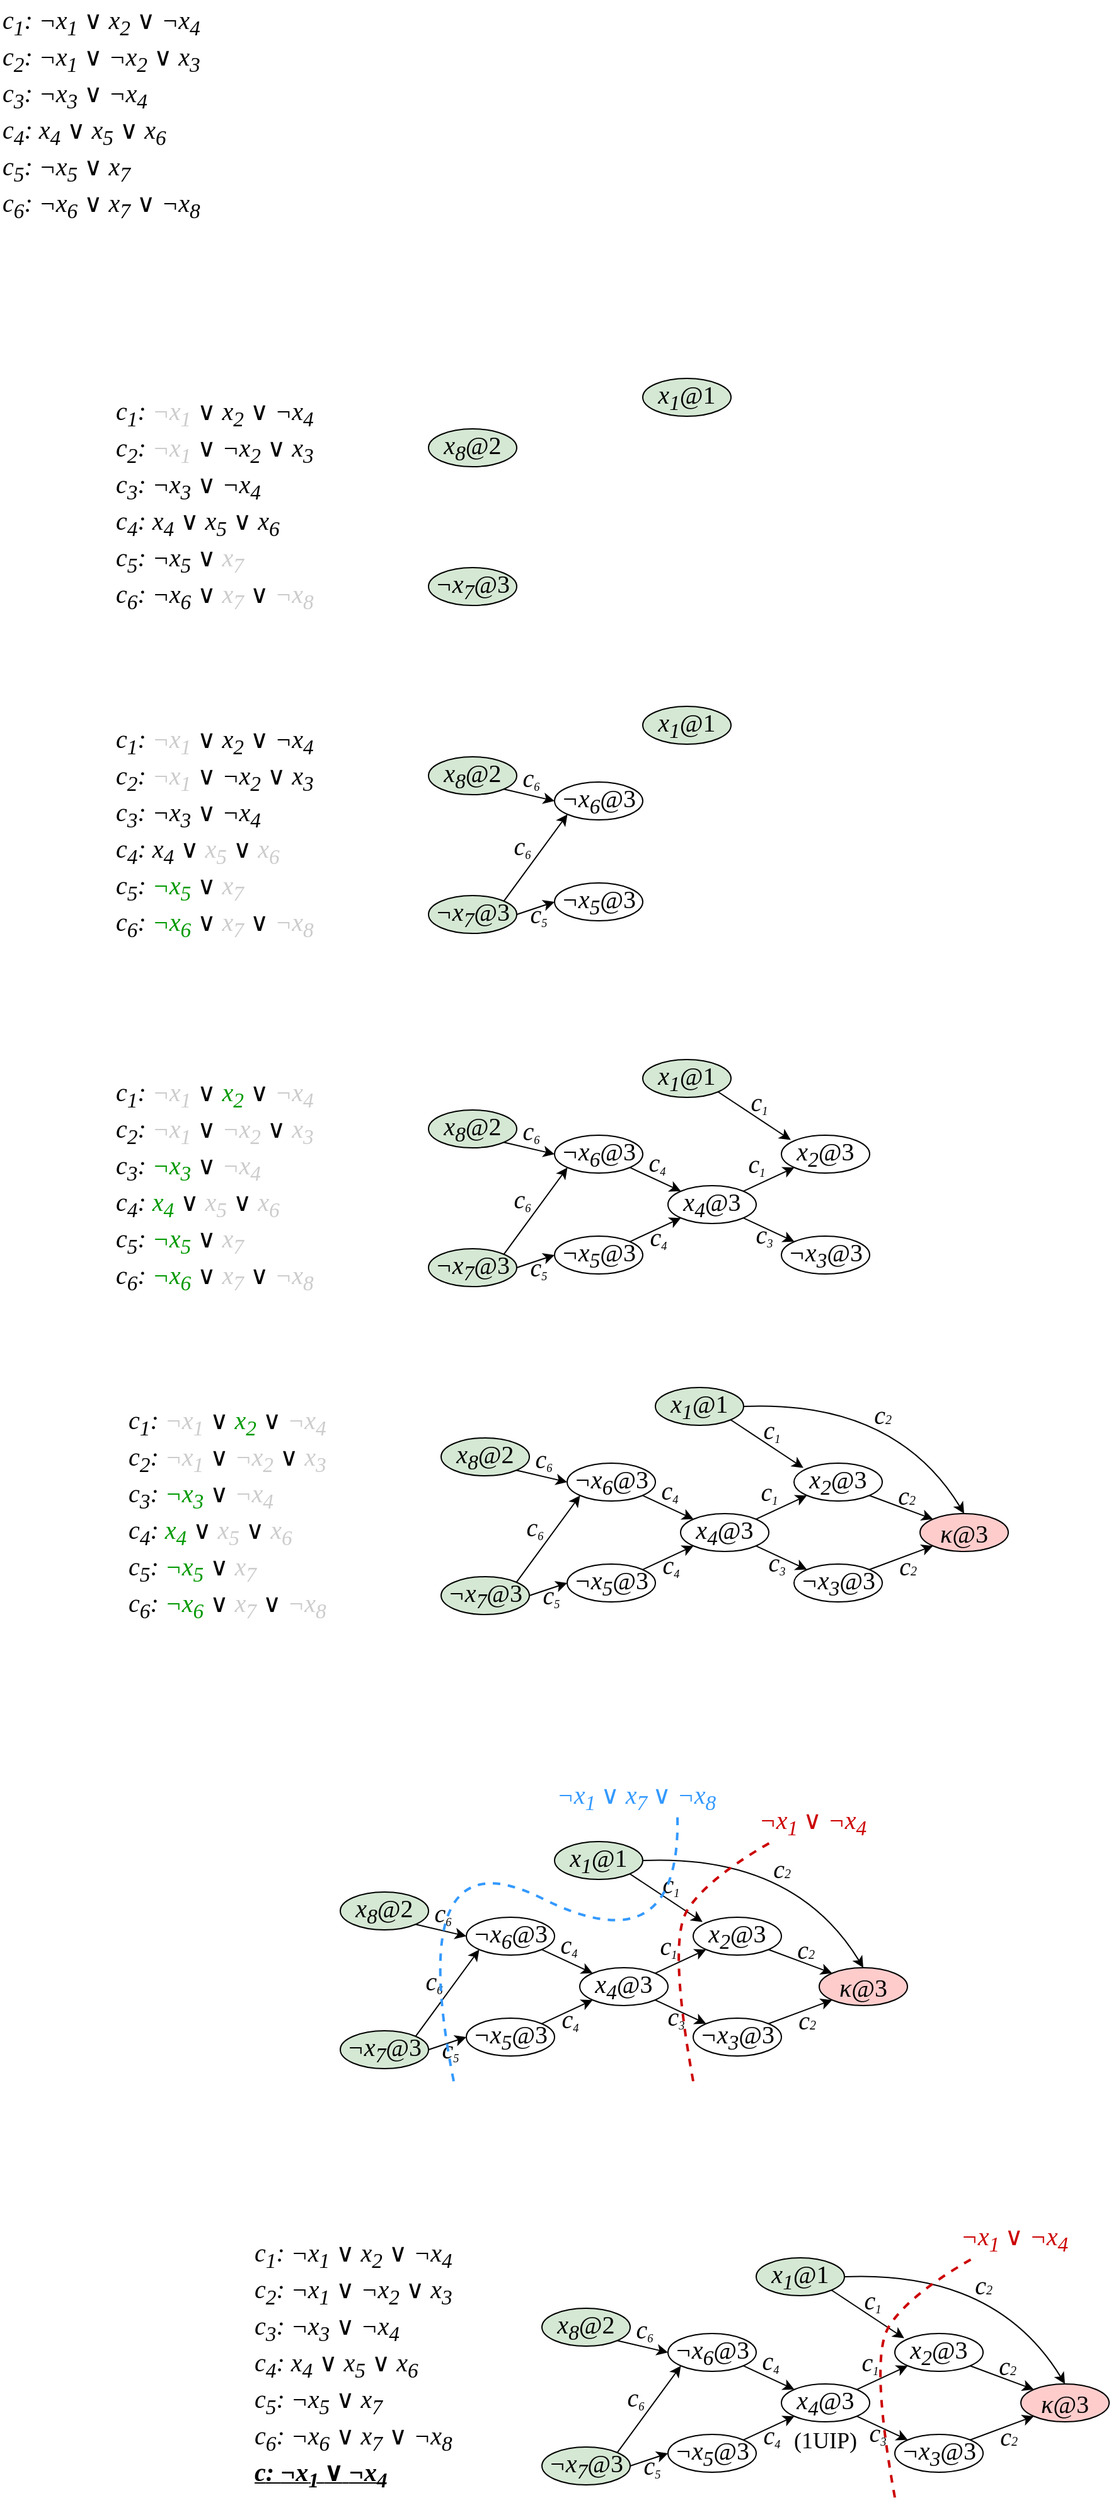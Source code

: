 <mxfile version="23.1.5" type="device">
  <diagram name="Pagina-1" id="TPm98Ap4iW5uKvmGSb2f">
    <mxGraphModel dx="1103" dy="1812" grid="1" gridSize="10" guides="1" tooltips="1" connect="1" arrows="1" fold="1" page="1" pageScale="1" pageWidth="827" pageHeight="1169" math="0" shadow="0">
      <root>
        <mxCell id="0" />
        <mxCell id="1" parent="0" />
        <mxCell id="mCqeTS5OQJ7wAlwwDYhK-1" value="&lt;font style=&quot;font-size: 20px;&quot; face=&quot;Computer modern&quot;&gt;&lt;i&gt;c&lt;sub style=&quot;&quot;&gt;1&lt;/sub&gt;:&amp;nbsp;&lt;font color=&quot;#cccccc&quot;&gt;¬x&lt;sub&gt;1&lt;/sub&gt;&lt;/font&gt;&amp;nbsp;&lt;/i&gt;∨ &lt;i&gt;x&lt;sub&gt;2&lt;/sub&gt;&amp;nbsp;&lt;/i&gt;∨&lt;i&gt;&amp;nbsp;¬x&lt;sub&gt;4&lt;/sub&gt;&amp;nbsp;&lt;br&gt;c&lt;sub&gt;2&lt;/sub&gt;:&amp;nbsp;&lt;font color=&quot;#cccccc&quot;&gt;¬x&lt;sub&gt;1&lt;/sub&gt;&lt;/font&gt;&amp;nbsp;&lt;/i&gt;∨&amp;nbsp;&lt;i&gt;¬x&lt;sub&gt;2&lt;/sub&gt;&amp;nbsp;&lt;/i&gt;∨&lt;i&gt;&amp;nbsp;x&lt;sub&gt;3&lt;/sub&gt;&lt;/i&gt;&lt;br&gt;&lt;i&gt;c&lt;/i&gt;&lt;sub style=&quot;font-style: italic;&quot;&gt;3&lt;/sub&gt;&lt;i&gt;:&amp;nbsp;¬x&lt;/i&gt;&lt;sub style=&quot;font-style: italic;&quot;&gt;3&lt;/sub&gt;&lt;i&gt;&amp;nbsp;&lt;/i&gt;∨&amp;nbsp;&lt;i&gt;¬x&lt;sub&gt;4&lt;/sub&gt;&lt;/i&gt;&lt;br&gt;&lt;i&gt;c&lt;/i&gt;&lt;sub style=&quot;font-style: italic;&quot;&gt;4&lt;/sub&gt;&lt;i&gt;:&amp;nbsp;x&lt;/i&gt;&lt;sub style=&quot;font-style: italic;&quot;&gt;4&lt;/sub&gt;&lt;i&gt;&amp;nbsp;&lt;/i&gt;∨&lt;i&gt;&amp;nbsp;x&lt;sub style=&quot;&quot;&gt;5&lt;/sub&gt;&amp;nbsp;&lt;/i&gt;∨&lt;i&gt;&amp;nbsp;x&lt;sub&gt;6&lt;/sub&gt;&lt;/i&gt;&lt;br&gt;&lt;i&gt;c&lt;/i&gt;&lt;sub style=&quot;font-style: italic;&quot;&gt;5&lt;/sub&gt;&lt;i&gt;:&amp;nbsp;¬x&lt;sub&gt;5&lt;/sub&gt;&amp;nbsp;&lt;/i&gt;∨&amp;nbsp;&lt;i&gt;&lt;font color=&quot;#cccccc&quot;&gt;x&lt;sub&gt;7&lt;/sub&gt;&lt;/font&gt;&lt;/i&gt;&lt;br&gt;&lt;i&gt;c&lt;/i&gt;&lt;span style=&quot;font-style: italic;&quot;&gt;&lt;sub&gt;6&lt;/sub&gt;&lt;/span&gt;&lt;i&gt;:&amp;nbsp;¬x&lt;/i&gt;&lt;sub style=&quot;font-style: italic;&quot;&gt;6&lt;/sub&gt;&lt;i&gt;&amp;nbsp;&lt;/i&gt;∨&amp;nbsp;&lt;i&gt;&lt;font color=&quot;#cccccc&quot;&gt;x&lt;sub&gt;7&lt;/sub&gt;&lt;/font&gt;&amp;nbsp;&lt;/i&gt;∨&lt;i&gt;&amp;nbsp;&lt;font color=&quot;#cccccc&quot;&gt;¬x&lt;sub&gt;8&lt;/sub&gt;&lt;/font&gt;&lt;/i&gt;&lt;/font&gt;&lt;font face=&quot;Computer modern&quot;&gt;&lt;br&gt;&lt;/font&gt;" style="text;html=1;align=left;verticalAlign=middle;whiteSpace=wrap;rounded=0;" vertex="1" parent="1">
          <mxGeometry x="150" y="220" width="200" height="180" as="geometry" />
        </mxCell>
        <mxCell id="mCqeTS5OQJ7wAlwwDYhK-4" value="&lt;font style=&quot;font-size: 20px;&quot; face=&quot;Computer modern&quot;&gt;&lt;i&gt;c&lt;sub style=&quot;&quot;&gt;1&lt;/sub&gt;:&amp;nbsp;¬x&lt;sub&gt;1&lt;/sub&gt;&amp;nbsp;&lt;/i&gt;∨ &lt;i&gt;x&lt;sub&gt;2&lt;/sub&gt;&amp;nbsp;&lt;/i&gt;∨&lt;i&gt;&amp;nbsp;¬x&lt;sub&gt;4&lt;/sub&gt;&amp;nbsp;&lt;br&gt;c&lt;sub&gt;2&lt;/sub&gt;:&amp;nbsp;¬x&lt;sub&gt;1&lt;/sub&gt;&amp;nbsp;&lt;/i&gt;∨&amp;nbsp;&lt;i&gt;¬x&lt;sub&gt;2&lt;/sub&gt;&amp;nbsp;&lt;/i&gt;∨&lt;i&gt;&amp;nbsp;x&lt;sub&gt;3&lt;/sub&gt;&lt;/i&gt;&lt;br&gt;&lt;i&gt;c&lt;/i&gt;&lt;sub style=&quot;font-style: italic;&quot;&gt;3&lt;/sub&gt;&lt;i&gt;:&amp;nbsp;¬x&lt;/i&gt;&lt;sub style=&quot;font-style: italic;&quot;&gt;3&lt;/sub&gt;&lt;i&gt;&amp;nbsp;&lt;/i&gt;∨&amp;nbsp;&lt;i&gt;¬x&lt;sub&gt;4&lt;/sub&gt;&lt;/i&gt;&lt;br&gt;&lt;i&gt;c&lt;/i&gt;&lt;sub style=&quot;font-style: italic;&quot;&gt;4&lt;/sub&gt;&lt;i&gt;:&amp;nbsp;x&lt;/i&gt;&lt;sub style=&quot;font-style: italic;&quot;&gt;4&lt;/sub&gt;&lt;i&gt;&amp;nbsp;&lt;/i&gt;∨&lt;i&gt;&amp;nbsp;x&lt;sub&gt;5&lt;/sub&gt;&amp;nbsp;&lt;/i&gt;∨&lt;i&gt;&amp;nbsp;x&lt;sub&gt;6&lt;/sub&gt;&lt;/i&gt;&lt;br&gt;&lt;i&gt;c&lt;/i&gt;&lt;sub style=&quot;font-style: italic;&quot;&gt;5&lt;/sub&gt;&lt;i&gt;:&amp;nbsp;¬x&lt;sub&gt;5&lt;/sub&gt;&amp;nbsp;&lt;/i&gt;∨&amp;nbsp;&lt;i&gt;x&lt;sub&gt;7&lt;/sub&gt;&lt;/i&gt;&lt;br&gt;&lt;i&gt;c&lt;/i&gt;&lt;span style=&quot;font-style: italic;&quot;&gt;&lt;sub&gt;6&lt;/sub&gt;&lt;/span&gt;&lt;i&gt;:&amp;nbsp;¬x&lt;/i&gt;&lt;sub style=&quot;font-style: italic;&quot;&gt;6&lt;/sub&gt;&lt;i&gt;&amp;nbsp;&lt;/i&gt;∨&amp;nbsp;&lt;i&gt;x&lt;sub&gt;7&lt;/sub&gt;&amp;nbsp;&lt;/i&gt;∨&lt;i&gt;&amp;nbsp;¬x&lt;sub&gt;8&lt;/sub&gt;&lt;/i&gt;&lt;/font&gt;&lt;font face=&quot;Computer modern&quot;&gt;&lt;br&gt;&lt;/font&gt;" style="text;html=1;align=left;verticalAlign=middle;whiteSpace=wrap;rounded=0;" vertex="1" parent="1">
          <mxGeometry x="60" y="-90" width="230" height="180" as="geometry" />
        </mxCell>
        <mxCell id="mCqeTS5OQJ7wAlwwDYhK-5" value="&lt;font face=&quot;Computer modern&quot; style=&quot;font-size: 20px;&quot;&gt;&lt;i&gt;x&lt;/i&gt;&lt;sub style=&quot;font-style: italic;&quot;&gt;1&lt;/sub&gt;@1&lt;/font&gt;" style="ellipse;whiteSpace=wrap;html=1;fillColor=#D5E8D4;" vertex="1" parent="1">
          <mxGeometry x="570" y="210" width="70" height="30" as="geometry" />
        </mxCell>
        <mxCell id="mCqeTS5OQJ7wAlwwDYhK-6" value="&lt;font face=&quot;Computer modern&quot; style=&quot;font-size: 20px;&quot;&gt;&lt;i&gt;x&lt;/i&gt;&lt;sub style=&quot;font-style: italic;&quot;&gt;8&lt;/sub&gt;@2&lt;/font&gt;" style="ellipse;whiteSpace=wrap;html=1;fillColor=#D5E8D4;" vertex="1" parent="1">
          <mxGeometry x="400" y="250" width="70" height="30" as="geometry" />
        </mxCell>
        <mxCell id="mCqeTS5OQJ7wAlwwDYhK-7" value="&lt;i style=&quot;border-color: var(--border-color); font-family: &amp;quot;Computer modern&amp;quot;; font-size: 20px; text-align: left;&quot;&gt;¬&lt;/i&gt;&lt;font face=&quot;Computer modern&quot; style=&quot;font-size: 20px;&quot;&gt;&lt;i&gt;x&lt;/i&gt;&lt;sub style=&quot;font-style: italic;&quot;&gt;7&lt;/sub&gt;@3&lt;/font&gt;" style="ellipse;whiteSpace=wrap;html=1;fillColor=#D5E8D4;" vertex="1" parent="1">
          <mxGeometry x="400" y="360" width="70" height="30" as="geometry" />
        </mxCell>
        <mxCell id="mCqeTS5OQJ7wAlwwDYhK-8" value="&lt;font style=&quot;font-size: 20px;&quot; face=&quot;Computer modern&quot;&gt;&lt;i&gt;c&lt;sub style=&quot;&quot;&gt;1&lt;/sub&gt;:&amp;nbsp;&lt;font color=&quot;#cccccc&quot;&gt;¬x&lt;sub&gt;1&lt;/sub&gt;&lt;/font&gt;&amp;nbsp;&lt;/i&gt;∨ &lt;i&gt;x&lt;sub&gt;2&lt;/sub&gt;&amp;nbsp;&lt;/i&gt;∨&lt;i&gt;&amp;nbsp;¬x&lt;sub&gt;4&lt;/sub&gt;&amp;nbsp;&lt;br&gt;c&lt;sub&gt;2&lt;/sub&gt;:&amp;nbsp;&lt;font color=&quot;#cccccc&quot;&gt;¬x&lt;sub&gt;1&lt;/sub&gt;&lt;/font&gt;&amp;nbsp;&lt;/i&gt;∨&amp;nbsp;&lt;i&gt;¬x&lt;sub&gt;2&lt;/sub&gt;&amp;nbsp;&lt;/i&gt;∨&lt;i&gt;&amp;nbsp;x&lt;sub&gt;3&lt;/sub&gt;&lt;/i&gt;&lt;br&gt;&lt;i&gt;c&lt;/i&gt;&lt;sub style=&quot;font-style: italic;&quot;&gt;3&lt;/sub&gt;&lt;i&gt;:&amp;nbsp;¬x&lt;/i&gt;&lt;sub style=&quot;font-style: italic;&quot;&gt;3&lt;/sub&gt;&lt;i&gt;&amp;nbsp;&lt;/i&gt;∨&amp;nbsp;&lt;i&gt;¬x&lt;sub&gt;4&lt;/sub&gt;&lt;/i&gt;&lt;br&gt;&lt;i&gt;c&lt;/i&gt;&lt;sub style=&quot;font-style: italic;&quot;&gt;4&lt;/sub&gt;&lt;i&gt;:&amp;nbsp;x&lt;/i&gt;&lt;sub style=&quot;font-style: italic;&quot;&gt;4&lt;/sub&gt;&lt;i&gt;&amp;nbsp;&lt;/i&gt;∨&lt;i&gt;&amp;nbsp;&lt;font color=&quot;#cccccc&quot;&gt;x&lt;sub style=&quot;&quot;&gt;5&lt;/sub&gt;&lt;/font&gt;&amp;nbsp;&lt;/i&gt;∨&lt;i&gt;&amp;nbsp;&lt;font color=&quot;#cccccc&quot;&gt;x&lt;sub&gt;6&lt;/sub&gt;&lt;/font&gt;&lt;/i&gt;&lt;br&gt;&lt;i&gt;c&lt;/i&gt;&lt;sub style=&quot;font-style: italic;&quot;&gt;5&lt;/sub&gt;&lt;i&gt;:&amp;nbsp;&lt;font color=&quot;#009900&quot;&gt;¬x&lt;sub&gt;5&lt;/sub&gt;&lt;/font&gt;&amp;nbsp;&lt;/i&gt;∨&amp;nbsp;&lt;i&gt;&lt;font color=&quot;#cccccc&quot;&gt;x&lt;sub&gt;7&lt;/sub&gt;&lt;/font&gt;&lt;/i&gt;&lt;br&gt;&lt;i&gt;c&lt;/i&gt;&lt;span style=&quot;font-style: italic;&quot;&gt;&lt;sub&gt;6&lt;/sub&gt;&lt;/span&gt;&lt;i&gt;:&amp;nbsp;&lt;font color=&quot;#009900&quot;&gt;¬x&lt;/font&gt;&lt;/i&gt;&lt;sub style=&quot;font-style: italic;&quot;&gt;&lt;font color=&quot;#009900&quot;&gt;6&lt;/font&gt;&lt;/sub&gt;&lt;i&gt;&amp;nbsp;&lt;/i&gt;∨&amp;nbsp;&lt;i&gt;&lt;font color=&quot;#cccccc&quot;&gt;x&lt;sub&gt;7&lt;/sub&gt;&lt;/font&gt;&amp;nbsp;&lt;/i&gt;∨&lt;i&gt;&amp;nbsp;&lt;font color=&quot;#cccccc&quot;&gt;¬x&lt;sub&gt;8&lt;/sub&gt;&lt;/font&gt;&lt;/i&gt;&lt;/font&gt;&lt;font face=&quot;Computer modern&quot;&gt;&lt;br&gt;&lt;/font&gt;" style="text;html=1;align=left;verticalAlign=middle;whiteSpace=wrap;rounded=0;" vertex="1" parent="1">
          <mxGeometry x="150" y="480" width="200" height="180" as="geometry" />
        </mxCell>
        <mxCell id="mCqeTS5OQJ7wAlwwDYhK-9" value="&lt;font face=&quot;Computer modern&quot; style=&quot;font-size: 20px;&quot;&gt;&lt;i&gt;x&lt;/i&gt;&lt;sub style=&quot;font-style: italic;&quot;&gt;1&lt;/sub&gt;@1&lt;/font&gt;" style="ellipse;whiteSpace=wrap;html=1;fillColor=#D5E8D4;" vertex="1" parent="1">
          <mxGeometry x="570" y="470" width="70" height="30" as="geometry" />
        </mxCell>
        <mxCell id="mCqeTS5OQJ7wAlwwDYhK-10" value="&lt;font face=&quot;Computer modern&quot; style=&quot;font-size: 20px;&quot;&gt;&lt;i&gt;x&lt;/i&gt;&lt;sub style=&quot;font-style: italic;&quot;&gt;8&lt;/sub&gt;@2&lt;/font&gt;" style="ellipse;whiteSpace=wrap;html=1;fillColor=#D5E8D4;" vertex="1" parent="1">
          <mxGeometry x="400" y="510" width="70" height="30" as="geometry" />
        </mxCell>
        <mxCell id="mCqeTS5OQJ7wAlwwDYhK-11" value="&lt;i style=&quot;border-color: var(--border-color); font-family: &amp;quot;Computer modern&amp;quot;; font-size: 20px; text-align: left;&quot;&gt;¬&lt;/i&gt;&lt;font face=&quot;Computer modern&quot; style=&quot;font-size: 20px;&quot;&gt;&lt;i&gt;x&lt;/i&gt;&lt;sub style=&quot;font-style: italic;&quot;&gt;7&lt;/sub&gt;@3&lt;/font&gt;" style="ellipse;whiteSpace=wrap;html=1;fillColor=#D5E8D4;" vertex="1" parent="1">
          <mxGeometry x="400" y="620" width="70" height="30" as="geometry" />
        </mxCell>
        <mxCell id="mCqeTS5OQJ7wAlwwDYhK-14" value="&lt;i style=&quot;border-color: var(--border-color); font-family: &amp;quot;Computer modern&amp;quot;; font-size: 20px; text-align: left;&quot;&gt;¬&lt;/i&gt;&lt;font face=&quot;Computer modern&quot; style=&quot;font-size: 20px;&quot;&gt;&lt;i&gt;x&lt;/i&gt;&lt;sub style=&quot;font-style: italic;&quot;&gt;6&lt;/sub&gt;@3&lt;/font&gt;" style="ellipse;whiteSpace=wrap;html=1;fillColor=none;" vertex="1" parent="1">
          <mxGeometry x="500" y="530" width="70" height="30" as="geometry" />
        </mxCell>
        <mxCell id="mCqeTS5OQJ7wAlwwDYhK-15" value="&lt;i style=&quot;border-color: var(--border-color); font-family: &amp;quot;Computer modern&amp;quot;; font-size: 20px; text-align: left;&quot;&gt;¬&lt;/i&gt;&lt;font face=&quot;Computer modern&quot; style=&quot;font-size: 20px;&quot;&gt;&lt;i&gt;x&lt;/i&gt;&lt;sub style=&quot;font-style: italic;&quot;&gt;5&lt;/sub&gt;@3&lt;/font&gt;" style="ellipse;whiteSpace=wrap;html=1;fillColor=none;" vertex="1" parent="1">
          <mxGeometry x="500" y="610" width="70" height="30" as="geometry" />
        </mxCell>
        <mxCell id="mCqeTS5OQJ7wAlwwDYhK-16" value="" style="endArrow=classic;html=1;rounded=0;exitX=1;exitY=1;exitDx=0;exitDy=0;entryX=0;entryY=0.5;entryDx=0;entryDy=0;" edge="1" parent="1" source="mCqeTS5OQJ7wAlwwDYhK-10" target="mCqeTS5OQJ7wAlwwDYhK-14">
          <mxGeometry width="50" height="50" relative="1" as="geometry">
            <mxPoint x="440" y="610" as="sourcePoint" />
            <mxPoint x="490" y="560" as="targetPoint" />
          </mxGeometry>
        </mxCell>
        <mxCell id="mCqeTS5OQJ7wAlwwDYhK-20" value="&lt;i style=&quot;border-color: var(--border-color); font-family: &amp;quot;Computer modern&amp;quot;; font-size: 20px; text-align: left;&quot;&gt;c&lt;/i&gt;&lt;sub style=&quot;border-color: var(--border-color); font-family: &amp;quot;Computer modern&amp;quot;; text-align: left; font-style: italic;&quot;&gt;6&lt;/sub&gt;" style="edgeLabel;html=1;align=center;verticalAlign=middle;resizable=0;points=[];labelBackgroundColor=none;" vertex="1" connectable="0" parent="mCqeTS5OQJ7wAlwwDYhK-16">
          <mxGeometry x="-0.033" y="-1" relative="1" as="geometry">
            <mxPoint x="2" y="-14" as="offset" />
          </mxGeometry>
        </mxCell>
        <mxCell id="mCqeTS5OQJ7wAlwwDYhK-17" value="" style="endArrow=classic;html=1;rounded=0;exitX=1;exitY=0.5;exitDx=0;exitDy=0;entryX=0;entryY=0.5;entryDx=0;entryDy=0;" edge="1" parent="1" source="mCqeTS5OQJ7wAlwwDYhK-11" target="mCqeTS5OQJ7wAlwwDYhK-15">
          <mxGeometry width="50" height="50" relative="1" as="geometry">
            <mxPoint x="470" y="546" as="sourcePoint" />
            <mxPoint x="530" y="565" as="targetPoint" />
          </mxGeometry>
        </mxCell>
        <mxCell id="mCqeTS5OQJ7wAlwwDYhK-19" value="&lt;i style=&quot;border-color: var(--border-color); font-family: &amp;quot;Computer modern&amp;quot;; font-size: 20px; text-align: left;&quot;&gt;c&lt;/i&gt;&lt;sub style=&quot;border-color: var(--border-color); font-family: &amp;quot;Computer modern&amp;quot;; text-align: left; font-style: italic;&quot;&gt;5&lt;/sub&gt;" style="edgeLabel;html=1;align=center;verticalAlign=middle;resizable=0;points=[];labelBackgroundColor=none;" vertex="1" connectable="0" parent="mCqeTS5OQJ7wAlwwDYhK-17">
          <mxGeometry x="0.035" y="-2" relative="1" as="geometry">
            <mxPoint y="3" as="offset" />
          </mxGeometry>
        </mxCell>
        <mxCell id="mCqeTS5OQJ7wAlwwDYhK-21" value="" style="endArrow=classic;html=1;rounded=0;exitX=1;exitY=0;exitDx=0;exitDy=0;entryX=0;entryY=1;entryDx=0;entryDy=0;" edge="1" parent="1" source="mCqeTS5OQJ7wAlwwDYhK-11" target="mCqeTS5OQJ7wAlwwDYhK-14">
          <mxGeometry width="50" height="50" relative="1" as="geometry">
            <mxPoint x="470" y="546" as="sourcePoint" />
            <mxPoint x="530" y="565" as="targetPoint" />
          </mxGeometry>
        </mxCell>
        <mxCell id="mCqeTS5OQJ7wAlwwDYhK-22" value="&lt;i style=&quot;border-color: var(--border-color); font-family: &amp;quot;Computer modern&amp;quot;; font-size: 20px; text-align: left;&quot;&gt;c&lt;/i&gt;&lt;sub style=&quot;border-color: var(--border-color); font-family: &amp;quot;Computer modern&amp;quot;; text-align: left; font-style: italic;&quot;&gt;6&lt;/sub&gt;" style="edgeLabel;html=1;align=center;verticalAlign=middle;resizable=0;points=[];labelBackgroundColor=none;" vertex="1" connectable="0" parent="mCqeTS5OQJ7wAlwwDYhK-21">
          <mxGeometry x="-0.033" y="-1" relative="1" as="geometry">
            <mxPoint x="-11" y="-11" as="offset" />
          </mxGeometry>
        </mxCell>
        <mxCell id="mCqeTS5OQJ7wAlwwDYhK-36" value="&lt;font style=&quot;font-size: 20px;&quot; face=&quot;Computer modern&quot;&gt;&lt;i&gt;c&lt;sub style=&quot;&quot;&gt;1&lt;/sub&gt;:&amp;nbsp;&lt;font color=&quot;#cccccc&quot;&gt;¬x&lt;sub&gt;1&lt;/sub&gt;&lt;/font&gt;&amp;nbsp;&lt;/i&gt;∨ &lt;i&gt;&lt;font color=&quot;#009900&quot;&gt;x&lt;sub&gt;2&lt;/sub&gt;&lt;/font&gt;&amp;nbsp;&lt;/i&gt;∨&lt;i&gt;&amp;nbsp;&lt;font color=&quot;#cccccc&quot;&gt;¬x&lt;sub&gt;4&lt;/sub&gt;&lt;/font&gt;&amp;nbsp;&lt;br&gt;c&lt;sub&gt;2&lt;/sub&gt;:&amp;nbsp;&lt;font color=&quot;#cccccc&quot;&gt;¬x&lt;sub&gt;1&lt;/sub&gt;&lt;/font&gt;&amp;nbsp;&lt;/i&gt;∨&amp;nbsp;&lt;i&gt;&lt;font color=&quot;#cccccc&quot;&gt;¬x&lt;sub&gt;2&lt;/sub&gt;&lt;/font&gt;&amp;nbsp;&lt;/i&gt;∨&lt;i&gt;&amp;nbsp;&lt;font color=&quot;#cccccc&quot;&gt;x&lt;sub&gt;3&lt;/sub&gt;&lt;/font&gt;&lt;/i&gt;&lt;br&gt;&lt;i&gt;c&lt;/i&gt;&lt;sub style=&quot;font-style: italic;&quot;&gt;3&lt;/sub&gt;&lt;i&gt;:&amp;nbsp;&lt;font color=&quot;#009900&quot;&gt;¬x&lt;/font&gt;&lt;/i&gt;&lt;sub style=&quot;font-style: italic;&quot;&gt;&lt;font color=&quot;#009900&quot;&gt;3&lt;/font&gt;&lt;/sub&gt;&lt;i&gt;&amp;nbsp;&lt;/i&gt;∨&amp;nbsp;&lt;i&gt;&lt;font color=&quot;#cccccc&quot;&gt;¬x&lt;sub&gt;4&lt;/sub&gt;&lt;/font&gt;&lt;/i&gt;&lt;br&gt;&lt;i&gt;c&lt;/i&gt;&lt;sub style=&quot;font-style: italic;&quot;&gt;4&lt;/sub&gt;&lt;i&gt;:&amp;nbsp;&lt;font color=&quot;#009900&quot;&gt;x&lt;/font&gt;&lt;/i&gt;&lt;sub style=&quot;font-style: italic;&quot;&gt;&lt;font color=&quot;#009900&quot;&gt;4&lt;/font&gt;&lt;/sub&gt;&lt;i&gt;&amp;nbsp;&lt;/i&gt;∨&lt;i&gt;&amp;nbsp;&lt;font color=&quot;#cccccc&quot;&gt;x&lt;sub style=&quot;&quot;&gt;5&lt;/sub&gt;&lt;/font&gt;&amp;nbsp;&lt;/i&gt;∨&lt;i&gt;&amp;nbsp;&lt;font color=&quot;#cccccc&quot;&gt;x&lt;sub&gt;6&lt;/sub&gt;&lt;/font&gt;&lt;/i&gt;&lt;br&gt;&lt;i&gt;c&lt;/i&gt;&lt;sub style=&quot;font-style: italic;&quot;&gt;5&lt;/sub&gt;&lt;i&gt;:&amp;nbsp;&lt;font color=&quot;#009900&quot;&gt;¬x&lt;sub&gt;5&lt;/sub&gt;&lt;/font&gt;&amp;nbsp;&lt;/i&gt;∨&amp;nbsp;&lt;i&gt;&lt;font color=&quot;#cccccc&quot;&gt;x&lt;sub&gt;7&lt;/sub&gt;&lt;/font&gt;&lt;/i&gt;&lt;br&gt;&lt;i&gt;c&lt;/i&gt;&lt;span style=&quot;font-style: italic;&quot;&gt;&lt;sub&gt;6&lt;/sub&gt;&lt;/span&gt;&lt;i&gt;:&amp;nbsp;&lt;font color=&quot;#009900&quot;&gt;¬x&lt;/font&gt;&lt;/i&gt;&lt;sub style=&quot;font-style: italic;&quot;&gt;&lt;font color=&quot;#009900&quot;&gt;6&lt;/font&gt;&lt;/sub&gt;&lt;i&gt;&amp;nbsp;&lt;/i&gt;∨&amp;nbsp;&lt;i&gt;&lt;font color=&quot;#cccccc&quot;&gt;x&lt;sub&gt;7&lt;/sub&gt;&lt;/font&gt;&amp;nbsp;&lt;/i&gt;∨&lt;i&gt;&amp;nbsp;&lt;font color=&quot;#cccccc&quot;&gt;¬x&lt;sub&gt;8&lt;/sub&gt;&lt;/font&gt;&lt;/i&gt;&lt;/font&gt;&lt;font face=&quot;Computer modern&quot;&gt;&lt;br&gt;&lt;/font&gt;" style="text;html=1;align=left;verticalAlign=middle;whiteSpace=wrap;rounded=0;" vertex="1" parent="1">
          <mxGeometry x="150" y="760" width="200" height="180" as="geometry" />
        </mxCell>
        <mxCell id="mCqeTS5OQJ7wAlwwDYhK-37" value="&lt;font face=&quot;Computer modern&quot; style=&quot;font-size: 20px;&quot;&gt;&lt;i&gt;x&lt;/i&gt;&lt;sub style=&quot;font-style: italic;&quot;&gt;1&lt;/sub&gt;@1&lt;/font&gt;" style="ellipse;whiteSpace=wrap;html=1;fillColor=#D5E8D4;" vertex="1" parent="1">
          <mxGeometry x="570" y="750" width="70" height="30" as="geometry" />
        </mxCell>
        <mxCell id="mCqeTS5OQJ7wAlwwDYhK-38" value="&lt;font face=&quot;Computer modern&quot; style=&quot;font-size: 20px;&quot;&gt;&lt;i&gt;x&lt;/i&gt;&lt;sub style=&quot;font-style: italic;&quot;&gt;8&lt;/sub&gt;@2&lt;/font&gt;" style="ellipse;whiteSpace=wrap;html=1;fillColor=#D5E8D4;" vertex="1" parent="1">
          <mxGeometry x="400" y="790" width="70" height="30" as="geometry" />
        </mxCell>
        <mxCell id="mCqeTS5OQJ7wAlwwDYhK-39" value="&lt;i style=&quot;border-color: var(--border-color); font-family: &amp;quot;Computer modern&amp;quot;; font-size: 20px; text-align: left;&quot;&gt;¬&lt;/i&gt;&lt;font face=&quot;Computer modern&quot; style=&quot;font-size: 20px;&quot;&gt;&lt;i&gt;x&lt;/i&gt;&lt;sub style=&quot;font-style: italic;&quot;&gt;7&lt;/sub&gt;@3&lt;/font&gt;" style="ellipse;whiteSpace=wrap;html=1;fillColor=#D5E8D4;" vertex="1" parent="1">
          <mxGeometry x="400" y="900" width="70" height="30" as="geometry" />
        </mxCell>
        <mxCell id="mCqeTS5OQJ7wAlwwDYhK-40" value="&lt;i style=&quot;border-color: var(--border-color); font-family: &amp;quot;Computer modern&amp;quot;; font-size: 20px; text-align: left;&quot;&gt;¬&lt;/i&gt;&lt;font face=&quot;Computer modern&quot; style=&quot;font-size: 20px;&quot;&gt;&lt;i&gt;x&lt;/i&gt;&lt;sub style=&quot;font-style: italic;&quot;&gt;6&lt;/sub&gt;@3&lt;/font&gt;" style="ellipse;whiteSpace=wrap;html=1;fillColor=none;" vertex="1" parent="1">
          <mxGeometry x="500" y="810" width="70" height="30" as="geometry" />
        </mxCell>
        <mxCell id="mCqeTS5OQJ7wAlwwDYhK-41" value="&lt;i style=&quot;border-color: var(--border-color); font-family: &amp;quot;Computer modern&amp;quot;; font-size: 20px; text-align: left;&quot;&gt;¬&lt;/i&gt;&lt;font face=&quot;Computer modern&quot; style=&quot;font-size: 20px;&quot;&gt;&lt;i&gt;x&lt;/i&gt;&lt;sub style=&quot;font-style: italic;&quot;&gt;5&lt;/sub&gt;@3&lt;/font&gt;" style="ellipse;whiteSpace=wrap;html=1;fillColor=none;" vertex="1" parent="1">
          <mxGeometry x="500" y="890" width="70" height="30" as="geometry" />
        </mxCell>
        <mxCell id="mCqeTS5OQJ7wAlwwDYhK-42" value="" style="endArrow=classic;html=1;rounded=0;exitX=1;exitY=1;exitDx=0;exitDy=0;entryX=0;entryY=0.5;entryDx=0;entryDy=0;" edge="1" parent="1" source="mCqeTS5OQJ7wAlwwDYhK-38" target="mCqeTS5OQJ7wAlwwDYhK-40">
          <mxGeometry width="50" height="50" relative="1" as="geometry">
            <mxPoint x="440" y="890" as="sourcePoint" />
            <mxPoint x="490" y="840" as="targetPoint" />
          </mxGeometry>
        </mxCell>
        <mxCell id="mCqeTS5OQJ7wAlwwDYhK-43" value="&lt;i style=&quot;border-color: var(--border-color); font-family: &amp;quot;Computer modern&amp;quot;; font-size: 20px; text-align: left;&quot;&gt;c&lt;/i&gt;&lt;sub style=&quot;border-color: var(--border-color); font-family: &amp;quot;Computer modern&amp;quot;; text-align: left; font-style: italic;&quot;&gt;6&lt;/sub&gt;" style="edgeLabel;html=1;align=center;verticalAlign=middle;resizable=0;points=[];labelBackgroundColor=none;" vertex="1" connectable="0" parent="mCqeTS5OQJ7wAlwwDYhK-42">
          <mxGeometry x="-0.033" y="-1" relative="1" as="geometry">
            <mxPoint x="2" y="-14" as="offset" />
          </mxGeometry>
        </mxCell>
        <mxCell id="mCqeTS5OQJ7wAlwwDYhK-44" value="" style="endArrow=classic;html=1;rounded=0;exitX=1;exitY=0.5;exitDx=0;exitDy=0;entryX=0;entryY=0.5;entryDx=0;entryDy=0;" edge="1" parent="1" source="mCqeTS5OQJ7wAlwwDYhK-39" target="mCqeTS5OQJ7wAlwwDYhK-41">
          <mxGeometry width="50" height="50" relative="1" as="geometry">
            <mxPoint x="470" y="826" as="sourcePoint" />
            <mxPoint x="530" y="845" as="targetPoint" />
          </mxGeometry>
        </mxCell>
        <mxCell id="mCqeTS5OQJ7wAlwwDYhK-45" value="&lt;i style=&quot;border-color: var(--border-color); font-family: &amp;quot;Computer modern&amp;quot;; font-size: 20px; text-align: left;&quot;&gt;c&lt;/i&gt;&lt;sub style=&quot;border-color: var(--border-color); font-family: &amp;quot;Computer modern&amp;quot;; text-align: left; font-style: italic;&quot;&gt;5&lt;/sub&gt;" style="edgeLabel;html=1;align=center;verticalAlign=middle;resizable=0;points=[];labelBackgroundColor=none;" vertex="1" connectable="0" parent="mCqeTS5OQJ7wAlwwDYhK-44">
          <mxGeometry x="0.035" y="-2" relative="1" as="geometry">
            <mxPoint y="3" as="offset" />
          </mxGeometry>
        </mxCell>
        <mxCell id="mCqeTS5OQJ7wAlwwDYhK-46" value="" style="endArrow=classic;html=1;rounded=0;exitX=1;exitY=0;exitDx=0;exitDy=0;entryX=0;entryY=1;entryDx=0;entryDy=0;" edge="1" parent="1" source="mCqeTS5OQJ7wAlwwDYhK-39" target="mCqeTS5OQJ7wAlwwDYhK-40">
          <mxGeometry width="50" height="50" relative="1" as="geometry">
            <mxPoint x="470" y="826" as="sourcePoint" />
            <mxPoint x="530" y="845" as="targetPoint" />
          </mxGeometry>
        </mxCell>
        <mxCell id="mCqeTS5OQJ7wAlwwDYhK-47" value="&lt;i style=&quot;border-color: var(--border-color); font-family: &amp;quot;Computer modern&amp;quot;; font-size: 20px; text-align: left;&quot;&gt;c&lt;/i&gt;&lt;sub style=&quot;border-color: var(--border-color); font-family: &amp;quot;Computer modern&amp;quot;; text-align: left; font-style: italic;&quot;&gt;6&lt;/sub&gt;" style="edgeLabel;html=1;align=center;verticalAlign=middle;resizable=0;points=[];labelBackgroundColor=none;" vertex="1" connectable="0" parent="mCqeTS5OQJ7wAlwwDYhK-46">
          <mxGeometry x="-0.033" y="-1" relative="1" as="geometry">
            <mxPoint x="-11" y="-11" as="offset" />
          </mxGeometry>
        </mxCell>
        <mxCell id="mCqeTS5OQJ7wAlwwDYhK-48" value="&lt;font face=&quot;Computer modern&quot; style=&quot;font-size: 20px;&quot;&gt;&lt;i&gt;x&lt;/i&gt;&lt;sub style=&quot;font-style: italic;&quot;&gt;4&lt;/sub&gt;@3&lt;/font&gt;" style="ellipse;whiteSpace=wrap;html=1;fillColor=none;" vertex="1" parent="1">
          <mxGeometry x="590" y="850" width="70" height="30" as="geometry" />
        </mxCell>
        <mxCell id="mCqeTS5OQJ7wAlwwDYhK-49" value="" style="endArrow=classic;html=1;rounded=0;exitX=1;exitY=1;exitDx=0;exitDy=0;entryX=0;entryY=0;entryDx=0;entryDy=0;" edge="1" parent="1" source="mCqeTS5OQJ7wAlwwDYhK-40" target="mCqeTS5OQJ7wAlwwDYhK-48">
          <mxGeometry width="50" height="50" relative="1" as="geometry">
            <mxPoint x="470" y="826" as="sourcePoint" />
            <mxPoint x="510" y="835" as="targetPoint" />
          </mxGeometry>
        </mxCell>
        <mxCell id="mCqeTS5OQJ7wAlwwDYhK-50" value="&lt;i style=&quot;border-color: var(--border-color); font-family: &amp;quot;Computer modern&amp;quot;; font-size: 20px; text-align: left;&quot;&gt;c&lt;/i&gt;&lt;sub style=&quot;border-color: var(--border-color); font-family: &amp;quot;Computer modern&amp;quot;; text-align: left; font-style: italic;&quot;&gt;4&lt;/sub&gt;" style="edgeLabel;html=1;align=center;verticalAlign=middle;resizable=0;points=[];labelBackgroundColor=none;" vertex="1" connectable="0" parent="mCqeTS5OQJ7wAlwwDYhK-49">
          <mxGeometry x="-0.033" y="-1" relative="1" as="geometry">
            <mxPoint x="2" y="-14" as="offset" />
          </mxGeometry>
        </mxCell>
        <mxCell id="mCqeTS5OQJ7wAlwwDYhK-51" value="" style="endArrow=classic;html=1;rounded=0;exitX=1;exitY=0;exitDx=0;exitDy=0;entryX=0;entryY=1;entryDx=0;entryDy=0;" edge="1" parent="1" source="mCqeTS5OQJ7wAlwwDYhK-41" target="mCqeTS5OQJ7wAlwwDYhK-48">
          <mxGeometry width="50" height="50" relative="1" as="geometry">
            <mxPoint x="570" y="846" as="sourcePoint" />
            <mxPoint x="610" y="864" as="targetPoint" />
          </mxGeometry>
        </mxCell>
        <mxCell id="mCqeTS5OQJ7wAlwwDYhK-52" value="&lt;i style=&quot;border-color: var(--border-color); font-family: &amp;quot;Computer modern&amp;quot;; font-size: 20px; text-align: left;&quot;&gt;c&lt;/i&gt;&lt;sub style=&quot;border-color: var(--border-color); font-family: &amp;quot;Computer modern&amp;quot;; text-align: left; font-style: italic;&quot;&gt;4&lt;/sub&gt;" style="edgeLabel;html=1;align=center;verticalAlign=middle;resizable=0;points=[];labelBackgroundColor=none;" vertex="1" connectable="0" parent="mCqeTS5OQJ7wAlwwDYhK-51">
          <mxGeometry x="-0.033" y="-1" relative="1" as="geometry">
            <mxPoint x="2" y="4" as="offset" />
          </mxGeometry>
        </mxCell>
        <mxCell id="mCqeTS5OQJ7wAlwwDYhK-53" value="&lt;font face=&quot;Computer modern&quot; style=&quot;font-size: 20px;&quot;&gt;&lt;i&gt;x&lt;/i&gt;&lt;sub style=&quot;font-style: italic;&quot;&gt;2&lt;/sub&gt;@3&lt;/font&gt;" style="ellipse;whiteSpace=wrap;html=1;fillColor=none;" vertex="1" parent="1">
          <mxGeometry x="680" y="810" width="70" height="30" as="geometry" />
        </mxCell>
        <mxCell id="mCqeTS5OQJ7wAlwwDYhK-54" value="&lt;i style=&quot;border-color: var(--border-color); font-family: &amp;quot;Computer modern&amp;quot;; font-size: 20px; text-align: left;&quot;&gt;¬&lt;/i&gt;&lt;font face=&quot;Computer modern&quot; style=&quot;font-size: 20px;&quot;&gt;&lt;i&gt;x&lt;/i&gt;&lt;sub style=&quot;font-style: italic;&quot;&gt;3&lt;/sub&gt;@3&lt;/font&gt;" style="ellipse;whiteSpace=wrap;html=1;fillColor=none;" vertex="1" parent="1">
          <mxGeometry x="680" y="890" width="70" height="30" as="geometry" />
        </mxCell>
        <mxCell id="mCqeTS5OQJ7wAlwwDYhK-55" value="" style="endArrow=classic;html=1;rounded=0;exitX=1;exitY=0;exitDx=0;exitDy=0;entryX=0;entryY=1;entryDx=0;entryDy=0;" edge="1" parent="1" source="mCqeTS5OQJ7wAlwwDYhK-48" target="mCqeTS5OQJ7wAlwwDYhK-53">
          <mxGeometry width="50" height="50" relative="1" as="geometry">
            <mxPoint x="570" y="846" as="sourcePoint" />
            <mxPoint x="610" y="864" as="targetPoint" />
          </mxGeometry>
        </mxCell>
        <mxCell id="mCqeTS5OQJ7wAlwwDYhK-56" value="&lt;i style=&quot;border-color: var(--border-color); font-family: &amp;quot;Computer modern&amp;quot;; font-size: 20px; text-align: left;&quot;&gt;c&lt;/i&gt;&lt;sub style=&quot;border-color: var(--border-color); font-family: &amp;quot;Computer modern&amp;quot;; text-align: left; font-style: italic;&quot;&gt;1&lt;/sub&gt;" style="edgeLabel;html=1;align=center;verticalAlign=middle;resizable=0;points=[];labelBackgroundColor=none;" vertex="1" connectable="0" parent="mCqeTS5OQJ7wAlwwDYhK-55">
          <mxGeometry x="-0.033" y="-1" relative="1" as="geometry">
            <mxPoint x="-10" y="-14" as="offset" />
          </mxGeometry>
        </mxCell>
        <mxCell id="mCqeTS5OQJ7wAlwwDYhK-57" value="" style="endArrow=classic;html=1;rounded=0;exitX=1;exitY=1;exitDx=0;exitDy=0;entryX=0;entryY=0;entryDx=0;entryDy=0;" edge="1" parent="1" source="mCqeTS5OQJ7wAlwwDYhK-48" target="mCqeTS5OQJ7wAlwwDYhK-54">
          <mxGeometry width="50" height="50" relative="1" as="geometry">
            <mxPoint x="660" y="864" as="sourcePoint" />
            <mxPoint x="700" y="846" as="targetPoint" />
          </mxGeometry>
        </mxCell>
        <mxCell id="mCqeTS5OQJ7wAlwwDYhK-58" value="&lt;i style=&quot;border-color: var(--border-color); font-family: &amp;quot;Computer modern&amp;quot;; font-size: 20px; text-align: left;&quot;&gt;c&lt;/i&gt;&lt;sub style=&quot;border-color: var(--border-color); font-family: &amp;quot;Computer modern&amp;quot;; text-align: left; font-style: italic;&quot;&gt;3&lt;/sub&gt;" style="edgeLabel;html=1;align=center;verticalAlign=middle;resizable=0;points=[];labelBackgroundColor=none;" vertex="1" connectable="0" parent="mCqeTS5OQJ7wAlwwDYhK-57">
          <mxGeometry x="-0.033" y="-1" relative="1" as="geometry">
            <mxPoint x="-3" y="3" as="offset" />
          </mxGeometry>
        </mxCell>
        <mxCell id="mCqeTS5OQJ7wAlwwDYhK-59" value="" style="endArrow=classic;html=1;rounded=0;exitX=1;exitY=1;exitDx=0;exitDy=0;entryX=0.106;entryY=0.126;entryDx=0;entryDy=0;entryPerimeter=0;" edge="1" parent="1" source="mCqeTS5OQJ7wAlwwDYhK-37" target="mCqeTS5OQJ7wAlwwDYhK-53">
          <mxGeometry width="50" height="50" relative="1" as="geometry">
            <mxPoint x="660" y="864" as="sourcePoint" />
            <mxPoint x="700" y="846" as="targetPoint" />
          </mxGeometry>
        </mxCell>
        <mxCell id="mCqeTS5OQJ7wAlwwDYhK-60" value="&lt;i style=&quot;border-color: var(--border-color); font-family: &amp;quot;Computer modern&amp;quot;; font-size: 20px; text-align: left;&quot;&gt;c&lt;/i&gt;&lt;sub style=&quot;border-color: var(--border-color); font-family: &amp;quot;Computer modern&amp;quot;; text-align: left; font-style: italic;&quot;&gt;1&lt;/sub&gt;" style="edgeLabel;html=1;align=center;verticalAlign=middle;resizable=0;points=[];labelBackgroundColor=none;" vertex="1" connectable="0" parent="mCqeTS5OQJ7wAlwwDYhK-59">
          <mxGeometry x="-0.033" y="-1" relative="1" as="geometry">
            <mxPoint x="5" y="-11" as="offset" />
          </mxGeometry>
        </mxCell>
        <mxCell id="mCqeTS5OQJ7wAlwwDYhK-61" value="&lt;font style=&quot;font-size: 20px;&quot; face=&quot;Computer modern&quot;&gt;&lt;i&gt;c&lt;sub style=&quot;&quot;&gt;1&lt;/sub&gt;:&amp;nbsp;&lt;font color=&quot;#cccccc&quot;&gt;¬x&lt;sub&gt;1&lt;/sub&gt;&lt;/font&gt;&amp;nbsp;&lt;/i&gt;∨ &lt;i&gt;&lt;font color=&quot;#009900&quot;&gt;x&lt;sub&gt;2&lt;/sub&gt;&lt;/font&gt;&amp;nbsp;&lt;/i&gt;∨&lt;i&gt;&amp;nbsp;&lt;font color=&quot;#cccccc&quot;&gt;¬x&lt;sub&gt;4&lt;/sub&gt;&lt;/font&gt;&amp;nbsp;&lt;br&gt;c&lt;sub&gt;2&lt;/sub&gt;:&amp;nbsp;&lt;font color=&quot;#cccccc&quot;&gt;¬x&lt;sub&gt;1&lt;/sub&gt;&lt;/font&gt;&amp;nbsp;&lt;/i&gt;∨&amp;nbsp;&lt;i&gt;&lt;font color=&quot;#cccccc&quot;&gt;¬x&lt;sub&gt;2&lt;/sub&gt;&lt;/font&gt;&amp;nbsp;&lt;/i&gt;∨&lt;i&gt;&amp;nbsp;&lt;font color=&quot;#cccccc&quot;&gt;x&lt;sub&gt;3&lt;/sub&gt;&lt;/font&gt;&lt;/i&gt;&lt;br&gt;&lt;i&gt;c&lt;/i&gt;&lt;sub style=&quot;font-style: italic;&quot;&gt;3&lt;/sub&gt;&lt;i&gt;:&amp;nbsp;&lt;font color=&quot;#009900&quot;&gt;¬x&lt;/font&gt;&lt;/i&gt;&lt;sub style=&quot;font-style: italic;&quot;&gt;&lt;font color=&quot;#009900&quot;&gt;3&lt;/font&gt;&lt;/sub&gt;&lt;i&gt;&amp;nbsp;&lt;/i&gt;∨&amp;nbsp;&lt;i&gt;&lt;font color=&quot;#cccccc&quot;&gt;¬x&lt;sub&gt;4&lt;/sub&gt;&lt;/font&gt;&lt;/i&gt;&lt;br&gt;&lt;i&gt;c&lt;/i&gt;&lt;sub style=&quot;font-style: italic;&quot;&gt;4&lt;/sub&gt;&lt;i&gt;:&amp;nbsp;&lt;font color=&quot;#009900&quot;&gt;x&lt;/font&gt;&lt;/i&gt;&lt;sub style=&quot;font-style: italic;&quot;&gt;&lt;font color=&quot;#009900&quot;&gt;4&lt;/font&gt;&lt;/sub&gt;&lt;i&gt;&amp;nbsp;&lt;/i&gt;∨&lt;i&gt;&amp;nbsp;&lt;font color=&quot;#cccccc&quot;&gt;x&lt;sub style=&quot;&quot;&gt;5&lt;/sub&gt;&lt;/font&gt;&amp;nbsp;&lt;/i&gt;∨&lt;i&gt;&amp;nbsp;&lt;font color=&quot;#cccccc&quot;&gt;x&lt;sub&gt;6&lt;/sub&gt;&lt;/font&gt;&lt;/i&gt;&lt;br&gt;&lt;i&gt;c&lt;/i&gt;&lt;sub style=&quot;font-style: italic;&quot;&gt;5&lt;/sub&gt;&lt;i&gt;:&amp;nbsp;&lt;font color=&quot;#009900&quot;&gt;¬x&lt;sub&gt;5&lt;/sub&gt;&lt;/font&gt;&amp;nbsp;&lt;/i&gt;∨&amp;nbsp;&lt;i&gt;&lt;font color=&quot;#cccccc&quot;&gt;x&lt;sub&gt;7&lt;/sub&gt;&lt;/font&gt;&lt;/i&gt;&lt;br&gt;&lt;i&gt;c&lt;/i&gt;&lt;span style=&quot;font-style: italic;&quot;&gt;&lt;sub&gt;6&lt;/sub&gt;&lt;/span&gt;&lt;i&gt;:&amp;nbsp;&lt;font color=&quot;#009900&quot;&gt;¬x&lt;/font&gt;&lt;/i&gt;&lt;sub style=&quot;font-style: italic;&quot;&gt;&lt;font color=&quot;#009900&quot;&gt;6&lt;/font&gt;&lt;/sub&gt;&lt;i&gt;&amp;nbsp;&lt;/i&gt;∨&amp;nbsp;&lt;i&gt;&lt;font color=&quot;#cccccc&quot;&gt;x&lt;sub&gt;7&lt;/sub&gt;&lt;/font&gt;&amp;nbsp;&lt;/i&gt;∨&lt;i&gt;&amp;nbsp;&lt;font color=&quot;#cccccc&quot;&gt;¬x&lt;sub&gt;8&lt;/sub&gt;&lt;/font&gt;&lt;/i&gt;&lt;/font&gt;&lt;font face=&quot;Computer modern&quot;&gt;&lt;br&gt;&lt;/font&gt;" style="text;html=1;align=left;verticalAlign=middle;whiteSpace=wrap;rounded=0;" vertex="1" parent="1">
          <mxGeometry x="160" y="1020" width="200" height="180" as="geometry" />
        </mxCell>
        <mxCell id="mCqeTS5OQJ7wAlwwDYhK-62" value="&lt;font face=&quot;Computer modern&quot; style=&quot;font-size: 20px;&quot;&gt;&lt;i&gt;x&lt;/i&gt;&lt;sub style=&quot;font-style: italic;&quot;&gt;1&lt;/sub&gt;@1&lt;/font&gt;" style="ellipse;whiteSpace=wrap;html=1;fillColor=#D5E8D4;" vertex="1" parent="1">
          <mxGeometry x="580" y="1010" width="70" height="30" as="geometry" />
        </mxCell>
        <mxCell id="mCqeTS5OQJ7wAlwwDYhK-63" value="&lt;font face=&quot;Computer modern&quot; style=&quot;font-size: 20px;&quot;&gt;&lt;i&gt;x&lt;/i&gt;&lt;sub style=&quot;font-style: italic;&quot;&gt;8&lt;/sub&gt;@2&lt;/font&gt;" style="ellipse;whiteSpace=wrap;html=1;fillColor=#D5E8D4;" vertex="1" parent="1">
          <mxGeometry x="410" y="1050" width="70" height="30" as="geometry" />
        </mxCell>
        <mxCell id="mCqeTS5OQJ7wAlwwDYhK-64" value="&lt;i style=&quot;border-color: var(--border-color); font-family: &amp;quot;Computer modern&amp;quot;; font-size: 20px; text-align: left;&quot;&gt;¬&lt;/i&gt;&lt;font face=&quot;Computer modern&quot; style=&quot;font-size: 20px;&quot;&gt;&lt;i&gt;x&lt;/i&gt;&lt;sub style=&quot;font-style: italic;&quot;&gt;7&lt;/sub&gt;@3&lt;/font&gt;" style="ellipse;whiteSpace=wrap;html=1;fillColor=#D5E8D4;" vertex="1" parent="1">
          <mxGeometry x="410" y="1160" width="70" height="30" as="geometry" />
        </mxCell>
        <mxCell id="mCqeTS5OQJ7wAlwwDYhK-65" value="&lt;i style=&quot;border-color: var(--border-color); font-family: &amp;quot;Computer modern&amp;quot;; font-size: 20px; text-align: left;&quot;&gt;¬&lt;/i&gt;&lt;font face=&quot;Computer modern&quot; style=&quot;font-size: 20px;&quot;&gt;&lt;i&gt;x&lt;/i&gt;&lt;sub style=&quot;font-style: italic;&quot;&gt;6&lt;/sub&gt;@3&lt;/font&gt;" style="ellipse;whiteSpace=wrap;html=1;fillColor=none;" vertex="1" parent="1">
          <mxGeometry x="510" y="1070" width="70" height="30" as="geometry" />
        </mxCell>
        <mxCell id="mCqeTS5OQJ7wAlwwDYhK-66" value="&lt;i style=&quot;border-color: var(--border-color); font-family: &amp;quot;Computer modern&amp;quot;; font-size: 20px; text-align: left;&quot;&gt;¬&lt;/i&gt;&lt;font face=&quot;Computer modern&quot; style=&quot;font-size: 20px;&quot;&gt;&lt;i&gt;x&lt;/i&gt;&lt;sub style=&quot;font-style: italic;&quot;&gt;5&lt;/sub&gt;@3&lt;/font&gt;" style="ellipse;whiteSpace=wrap;html=1;fillColor=none;" vertex="1" parent="1">
          <mxGeometry x="510" y="1150" width="70" height="30" as="geometry" />
        </mxCell>
        <mxCell id="mCqeTS5OQJ7wAlwwDYhK-67" value="" style="endArrow=classic;html=1;rounded=0;exitX=1;exitY=1;exitDx=0;exitDy=0;entryX=0;entryY=0.5;entryDx=0;entryDy=0;" edge="1" parent="1" source="mCqeTS5OQJ7wAlwwDYhK-63" target="mCqeTS5OQJ7wAlwwDYhK-65">
          <mxGeometry width="50" height="50" relative="1" as="geometry">
            <mxPoint x="450" y="1150" as="sourcePoint" />
            <mxPoint x="500" y="1100" as="targetPoint" />
          </mxGeometry>
        </mxCell>
        <mxCell id="mCqeTS5OQJ7wAlwwDYhK-68" value="&lt;i style=&quot;border-color: var(--border-color); font-family: &amp;quot;Computer modern&amp;quot;; font-size: 20px; text-align: left;&quot;&gt;c&lt;/i&gt;&lt;sub style=&quot;border-color: var(--border-color); font-family: &amp;quot;Computer modern&amp;quot;; text-align: left; font-style: italic;&quot;&gt;6&lt;/sub&gt;" style="edgeLabel;html=1;align=center;verticalAlign=middle;resizable=0;points=[];labelBackgroundColor=none;" vertex="1" connectable="0" parent="mCqeTS5OQJ7wAlwwDYhK-67">
          <mxGeometry x="-0.033" y="-1" relative="1" as="geometry">
            <mxPoint x="2" y="-14" as="offset" />
          </mxGeometry>
        </mxCell>
        <mxCell id="mCqeTS5OQJ7wAlwwDYhK-69" value="" style="endArrow=classic;html=1;rounded=0;exitX=1;exitY=0.5;exitDx=0;exitDy=0;entryX=0;entryY=0.5;entryDx=0;entryDy=0;" edge="1" parent="1" source="mCqeTS5OQJ7wAlwwDYhK-64" target="mCqeTS5OQJ7wAlwwDYhK-66">
          <mxGeometry width="50" height="50" relative="1" as="geometry">
            <mxPoint x="480" y="1086" as="sourcePoint" />
            <mxPoint x="540" y="1105" as="targetPoint" />
          </mxGeometry>
        </mxCell>
        <mxCell id="mCqeTS5OQJ7wAlwwDYhK-70" value="&lt;i style=&quot;border-color: var(--border-color); font-family: &amp;quot;Computer modern&amp;quot;; font-size: 20px; text-align: left;&quot;&gt;c&lt;/i&gt;&lt;sub style=&quot;border-color: var(--border-color); font-family: &amp;quot;Computer modern&amp;quot;; text-align: left; font-style: italic;&quot;&gt;5&lt;/sub&gt;" style="edgeLabel;html=1;align=center;verticalAlign=middle;resizable=0;points=[];labelBackgroundColor=none;" vertex="1" connectable="0" parent="mCqeTS5OQJ7wAlwwDYhK-69">
          <mxGeometry x="0.035" y="-2" relative="1" as="geometry">
            <mxPoint y="3" as="offset" />
          </mxGeometry>
        </mxCell>
        <mxCell id="mCqeTS5OQJ7wAlwwDYhK-71" value="" style="endArrow=classic;html=1;rounded=0;exitX=1;exitY=0;exitDx=0;exitDy=0;entryX=0;entryY=1;entryDx=0;entryDy=0;" edge="1" parent="1" source="mCqeTS5OQJ7wAlwwDYhK-64" target="mCqeTS5OQJ7wAlwwDYhK-65">
          <mxGeometry width="50" height="50" relative="1" as="geometry">
            <mxPoint x="480" y="1086" as="sourcePoint" />
            <mxPoint x="540" y="1105" as="targetPoint" />
          </mxGeometry>
        </mxCell>
        <mxCell id="mCqeTS5OQJ7wAlwwDYhK-72" value="&lt;i style=&quot;border-color: var(--border-color); font-family: &amp;quot;Computer modern&amp;quot;; font-size: 20px; text-align: left;&quot;&gt;c&lt;/i&gt;&lt;sub style=&quot;border-color: var(--border-color); font-family: &amp;quot;Computer modern&amp;quot;; text-align: left; font-style: italic;&quot;&gt;6&lt;/sub&gt;" style="edgeLabel;html=1;align=center;verticalAlign=middle;resizable=0;points=[];labelBackgroundColor=none;" vertex="1" connectable="0" parent="mCqeTS5OQJ7wAlwwDYhK-71">
          <mxGeometry x="-0.033" y="-1" relative="1" as="geometry">
            <mxPoint x="-11" y="-11" as="offset" />
          </mxGeometry>
        </mxCell>
        <mxCell id="mCqeTS5OQJ7wAlwwDYhK-73" value="&lt;font face=&quot;Computer modern&quot; style=&quot;font-size: 20px;&quot;&gt;&lt;i&gt;x&lt;/i&gt;&lt;sub style=&quot;font-style: italic;&quot;&gt;4&lt;/sub&gt;@3&lt;/font&gt;" style="ellipse;whiteSpace=wrap;html=1;fillColor=none;" vertex="1" parent="1">
          <mxGeometry x="600" y="1110" width="70" height="30" as="geometry" />
        </mxCell>
        <mxCell id="mCqeTS5OQJ7wAlwwDYhK-74" value="" style="endArrow=classic;html=1;rounded=0;exitX=1;exitY=1;exitDx=0;exitDy=0;entryX=0;entryY=0;entryDx=0;entryDy=0;" edge="1" parent="1" source="mCqeTS5OQJ7wAlwwDYhK-65" target="mCqeTS5OQJ7wAlwwDYhK-73">
          <mxGeometry width="50" height="50" relative="1" as="geometry">
            <mxPoint x="480" y="1086" as="sourcePoint" />
            <mxPoint x="520" y="1095" as="targetPoint" />
          </mxGeometry>
        </mxCell>
        <mxCell id="mCqeTS5OQJ7wAlwwDYhK-75" value="&lt;i style=&quot;border-color: var(--border-color); font-family: &amp;quot;Computer modern&amp;quot;; font-size: 20px; text-align: left;&quot;&gt;c&lt;/i&gt;&lt;sub style=&quot;border-color: var(--border-color); font-family: &amp;quot;Computer modern&amp;quot;; text-align: left; font-style: italic;&quot;&gt;4&lt;/sub&gt;" style="edgeLabel;html=1;align=center;verticalAlign=middle;resizable=0;points=[];labelBackgroundColor=none;" vertex="1" connectable="0" parent="mCqeTS5OQJ7wAlwwDYhK-74">
          <mxGeometry x="-0.033" y="-1" relative="1" as="geometry">
            <mxPoint x="2" y="-14" as="offset" />
          </mxGeometry>
        </mxCell>
        <mxCell id="mCqeTS5OQJ7wAlwwDYhK-76" value="" style="endArrow=classic;html=1;rounded=0;exitX=1;exitY=0;exitDx=0;exitDy=0;entryX=0;entryY=1;entryDx=0;entryDy=0;" edge="1" parent="1" source="mCqeTS5OQJ7wAlwwDYhK-66" target="mCqeTS5OQJ7wAlwwDYhK-73">
          <mxGeometry width="50" height="50" relative="1" as="geometry">
            <mxPoint x="580" y="1106" as="sourcePoint" />
            <mxPoint x="620" y="1124" as="targetPoint" />
          </mxGeometry>
        </mxCell>
        <mxCell id="mCqeTS5OQJ7wAlwwDYhK-77" value="&lt;i style=&quot;border-color: var(--border-color); font-family: &amp;quot;Computer modern&amp;quot;; font-size: 20px; text-align: left;&quot;&gt;c&lt;/i&gt;&lt;sub style=&quot;border-color: var(--border-color); font-family: &amp;quot;Computer modern&amp;quot;; text-align: left; font-style: italic;&quot;&gt;4&lt;/sub&gt;" style="edgeLabel;html=1;align=center;verticalAlign=middle;resizable=0;points=[];labelBackgroundColor=none;" vertex="1" connectable="0" parent="mCqeTS5OQJ7wAlwwDYhK-76">
          <mxGeometry x="-0.033" y="-1" relative="1" as="geometry">
            <mxPoint x="2" y="4" as="offset" />
          </mxGeometry>
        </mxCell>
        <mxCell id="mCqeTS5OQJ7wAlwwDYhK-78" value="&lt;font style=&quot;font-size: 20px;&quot; face=&quot;Computer modern&quot;&gt;&lt;i style=&quot;border-color: var(--border-color);&quot;&gt;x&lt;/i&gt;&lt;sub style=&quot;border-color: var(--border-color); font-style: italic;&quot;&gt;2&lt;/sub&gt;@3&lt;/font&gt;" style="ellipse;whiteSpace=wrap;html=1;fillColor=none;" vertex="1" parent="1">
          <mxGeometry x="690" y="1070" width="70" height="30" as="geometry" />
        </mxCell>
        <mxCell id="mCqeTS5OQJ7wAlwwDYhK-79" value="&lt;i style=&quot;border-color: var(--border-color); font-family: &amp;quot;Computer modern&amp;quot;; font-size: 20px; text-align: left;&quot;&gt;¬&lt;/i&gt;&lt;font style=&quot;border-color: var(--border-color); font-size: 20px;&quot; face=&quot;Computer modern&quot;&gt;&lt;i style=&quot;border-color: var(--border-color);&quot;&gt;x&lt;/i&gt;&lt;sub style=&quot;border-color: var(--border-color); font-style: italic;&quot;&gt;3&lt;/sub&gt;@3&lt;/font&gt;" style="ellipse;whiteSpace=wrap;html=1;fillColor=none;" vertex="1" parent="1">
          <mxGeometry x="690" y="1150" width="70" height="30" as="geometry" />
        </mxCell>
        <mxCell id="mCqeTS5OQJ7wAlwwDYhK-80" value="" style="endArrow=classic;html=1;rounded=0;exitX=1;exitY=0;exitDx=0;exitDy=0;entryX=0;entryY=1;entryDx=0;entryDy=0;" edge="1" parent="1" source="mCqeTS5OQJ7wAlwwDYhK-73" target="mCqeTS5OQJ7wAlwwDYhK-78">
          <mxGeometry width="50" height="50" relative="1" as="geometry">
            <mxPoint x="580" y="1106" as="sourcePoint" />
            <mxPoint x="620" y="1124" as="targetPoint" />
          </mxGeometry>
        </mxCell>
        <mxCell id="mCqeTS5OQJ7wAlwwDYhK-81" value="&lt;i style=&quot;border-color: var(--border-color); font-family: &amp;quot;Computer modern&amp;quot;; font-size: 20px; text-align: left;&quot;&gt;c&lt;/i&gt;&lt;sub style=&quot;border-color: var(--border-color); font-family: &amp;quot;Computer modern&amp;quot;; text-align: left; font-style: italic;&quot;&gt;1&lt;/sub&gt;" style="edgeLabel;html=1;align=center;verticalAlign=middle;resizable=0;points=[];labelBackgroundColor=none;" vertex="1" connectable="0" parent="mCqeTS5OQJ7wAlwwDYhK-80">
          <mxGeometry x="-0.033" y="-1" relative="1" as="geometry">
            <mxPoint x="-10" y="-14" as="offset" />
          </mxGeometry>
        </mxCell>
        <mxCell id="mCqeTS5OQJ7wAlwwDYhK-82" value="" style="endArrow=classic;html=1;rounded=0;exitX=1;exitY=1;exitDx=0;exitDy=0;entryX=0;entryY=0;entryDx=0;entryDy=0;" edge="1" parent="1" source="mCqeTS5OQJ7wAlwwDYhK-73" target="mCqeTS5OQJ7wAlwwDYhK-79">
          <mxGeometry width="50" height="50" relative="1" as="geometry">
            <mxPoint x="670" y="1124" as="sourcePoint" />
            <mxPoint x="710" y="1106" as="targetPoint" />
          </mxGeometry>
        </mxCell>
        <mxCell id="mCqeTS5OQJ7wAlwwDYhK-83" value="&lt;i style=&quot;border-color: var(--border-color); font-family: &amp;quot;Computer modern&amp;quot;; font-size: 20px; text-align: left;&quot;&gt;c&lt;/i&gt;&lt;sub style=&quot;border-color: var(--border-color); font-family: &amp;quot;Computer modern&amp;quot;; text-align: left; font-style: italic;&quot;&gt;3&lt;/sub&gt;" style="edgeLabel;html=1;align=center;verticalAlign=middle;resizable=0;points=[];labelBackgroundColor=none;" vertex="1" connectable="0" parent="mCqeTS5OQJ7wAlwwDYhK-82">
          <mxGeometry x="-0.033" y="-1" relative="1" as="geometry">
            <mxPoint x="-3" y="3" as="offset" />
          </mxGeometry>
        </mxCell>
        <mxCell id="mCqeTS5OQJ7wAlwwDYhK-84" value="" style="endArrow=classic;html=1;rounded=0;exitX=1;exitY=1;exitDx=0;exitDy=0;entryX=0.106;entryY=0.126;entryDx=0;entryDy=0;entryPerimeter=0;" edge="1" parent="1" source="mCqeTS5OQJ7wAlwwDYhK-62" target="mCqeTS5OQJ7wAlwwDYhK-78">
          <mxGeometry width="50" height="50" relative="1" as="geometry">
            <mxPoint x="670" y="1124" as="sourcePoint" />
            <mxPoint x="710" y="1106" as="targetPoint" />
          </mxGeometry>
        </mxCell>
        <mxCell id="mCqeTS5OQJ7wAlwwDYhK-85" value="&lt;i style=&quot;border-color: var(--border-color); font-family: &amp;quot;Computer modern&amp;quot;; font-size: 20px; text-align: left;&quot;&gt;c&lt;/i&gt;&lt;sub style=&quot;border-color: var(--border-color); font-family: &amp;quot;Computer modern&amp;quot;; text-align: left; font-style: italic;&quot;&gt;1&lt;/sub&gt;" style="edgeLabel;html=1;align=center;verticalAlign=middle;resizable=0;points=[];labelBackgroundColor=none;" vertex="1" connectable="0" parent="mCqeTS5OQJ7wAlwwDYhK-84">
          <mxGeometry x="-0.033" y="-1" relative="1" as="geometry">
            <mxPoint x="5" y="-11" as="offset" />
          </mxGeometry>
        </mxCell>
        <mxCell id="mCqeTS5OQJ7wAlwwDYhK-88" value="&lt;font face=&quot;Computer modern&quot; style=&quot;font-size: 20px;&quot;&gt;&lt;i&gt;κ&lt;/i&gt;@3&lt;/font&gt;" style="ellipse;whiteSpace=wrap;html=1;fillColor=#FFCCCC;verticalAlign=middle;labelPosition=center;verticalLabelPosition=middle;align=center;" vertex="1" parent="1">
          <mxGeometry x="790" y="1110" width="70" height="30" as="geometry" />
        </mxCell>
        <mxCell id="mCqeTS5OQJ7wAlwwDYhK-89" value="" style="endArrow=classic;html=1;rounded=0;exitX=1;exitY=1;exitDx=0;exitDy=0;entryX=0;entryY=0;entryDx=0;entryDy=0;" edge="1" parent="1" source="mCqeTS5OQJ7wAlwwDYhK-78" target="mCqeTS5OQJ7wAlwwDYhK-88">
          <mxGeometry width="50" height="50" relative="1" as="geometry">
            <mxPoint x="790" y="1040" as="sourcePoint" />
            <mxPoint x="847" y="1078" as="targetPoint" />
          </mxGeometry>
        </mxCell>
        <mxCell id="mCqeTS5OQJ7wAlwwDYhK-90" value="&lt;i style=&quot;border-color: var(--border-color); font-family: &amp;quot;Computer modern&amp;quot;; font-size: 20px; text-align: left;&quot;&gt;c&lt;/i&gt;&lt;i style=&quot;border-color: var(--border-color); font-family: &amp;quot;Computer modern&amp;quot;; text-align: left;&quot;&gt;&lt;font size=&quot;1&quot;&gt;2&lt;/font&gt;&lt;/i&gt;" style="edgeLabel;html=1;align=center;verticalAlign=middle;resizable=0;points=[];labelBackgroundColor=none;" vertex="1" connectable="0" parent="mCqeTS5OQJ7wAlwwDYhK-89">
          <mxGeometry x="-0.033" y="-1" relative="1" as="geometry">
            <mxPoint x="5" y="-11" as="offset" />
          </mxGeometry>
        </mxCell>
        <mxCell id="mCqeTS5OQJ7wAlwwDYhK-91" value="" style="endArrow=classic;html=1;rounded=0;exitX=1;exitY=0;exitDx=0;exitDy=0;entryX=0;entryY=1;entryDx=0;entryDy=0;" edge="1" parent="1" source="mCqeTS5OQJ7wAlwwDYhK-79" target="mCqeTS5OQJ7wAlwwDYhK-88">
          <mxGeometry width="50" height="50" relative="1" as="geometry">
            <mxPoint x="760" y="1106" as="sourcePoint" />
            <mxPoint x="810" y="1124" as="targetPoint" />
          </mxGeometry>
        </mxCell>
        <mxCell id="mCqeTS5OQJ7wAlwwDYhK-92" value="&lt;i style=&quot;border-color: var(--border-color); font-family: &amp;quot;Computer modern&amp;quot;; font-size: 20px; text-align: left;&quot;&gt;c&lt;/i&gt;&lt;i style=&quot;border-color: var(--border-color); font-family: &amp;quot;Computer modern&amp;quot;; text-align: left;&quot;&gt;&lt;font size=&quot;1&quot;&gt;2&lt;/font&gt;&lt;/i&gt;" style="edgeLabel;html=1;align=center;verticalAlign=middle;resizable=0;points=[];labelBackgroundColor=none;" vertex="1" connectable="0" parent="mCqeTS5OQJ7wAlwwDYhK-91">
          <mxGeometry x="-0.033" y="-1" relative="1" as="geometry">
            <mxPoint x="5" y="4" as="offset" />
          </mxGeometry>
        </mxCell>
        <mxCell id="mCqeTS5OQJ7wAlwwDYhK-93" value="" style="endArrow=classic;html=1;rounded=0;exitX=1;exitY=0.5;exitDx=0;exitDy=0;entryX=0.5;entryY=0;entryDx=0;entryDy=0;curved=1;" edge="1" parent="1" source="mCqeTS5OQJ7wAlwwDYhK-62" target="mCqeTS5OQJ7wAlwwDYhK-88">
          <mxGeometry width="50" height="50" relative="1" as="geometry">
            <mxPoint x="760" y="1106" as="sourcePoint" />
            <mxPoint x="810" y="1124" as="targetPoint" />
            <Array as="points">
              <mxPoint x="770" y="1020" />
            </Array>
          </mxGeometry>
        </mxCell>
        <mxCell id="mCqeTS5OQJ7wAlwwDYhK-94" value="&lt;i style=&quot;border-color: var(--border-color); font-family: &amp;quot;Computer modern&amp;quot;; font-size: 20px; text-align: left;&quot;&gt;c&lt;/i&gt;&lt;i style=&quot;border-color: var(--border-color); font-family: &amp;quot;Computer modern&amp;quot;; text-align: left;&quot;&gt;&lt;font size=&quot;1&quot;&gt;2&lt;/font&gt;&lt;/i&gt;" style="edgeLabel;html=1;align=center;verticalAlign=middle;resizable=0;points=[];labelBackgroundColor=none;" vertex="1" connectable="0" parent="mCqeTS5OQJ7wAlwwDYhK-93">
          <mxGeometry x="-0.033" y="-1" relative="1" as="geometry">
            <mxPoint x="1" y="9" as="offset" />
          </mxGeometry>
        </mxCell>
        <mxCell id="mCqeTS5OQJ7wAlwwDYhK-96" value="&lt;font color=&quot;#ffffff&quot;&gt;Text&lt;/font&gt;" style="text;html=1;align=center;verticalAlign=middle;whiteSpace=wrap;rounded=0;" vertex="1" parent="1">
          <mxGeometry x="840" y="790" width="20" height="80" as="geometry" />
        </mxCell>
        <mxCell id="mCqeTS5OQJ7wAlwwDYhK-97" value="&lt;font color=&quot;#ffffff&quot;&gt;Text&lt;/font&gt;" style="text;html=1;align=center;verticalAlign=middle;whiteSpace=wrap;rounded=0;" vertex="1" parent="1">
          <mxGeometry x="840" y="510" width="20" height="80" as="geometry" />
        </mxCell>
        <mxCell id="mCqeTS5OQJ7wAlwwDYhK-98" value="&lt;font color=&quot;#ffffff&quot;&gt;Text&lt;/font&gt;" style="text;html=1;align=center;verticalAlign=middle;whiteSpace=wrap;rounded=0;" vertex="1" parent="1">
          <mxGeometry x="840" y="290" width="20" height="80" as="geometry" />
        </mxCell>
        <mxCell id="mCqeTS5OQJ7wAlwwDYhK-99" value="&lt;font face=&quot;Computer modern&quot; style=&quot;font-size: 20px;&quot;&gt;&lt;i&gt;x&lt;/i&gt;&lt;sub style=&quot;font-style: italic;&quot;&gt;1&lt;/sub&gt;@1&lt;/font&gt;" style="ellipse;whiteSpace=wrap;html=1;fillColor=#D5E8D4;" vertex="1" parent="1">
          <mxGeometry x="500" y="1370" width="70" height="30" as="geometry" />
        </mxCell>
        <mxCell id="mCqeTS5OQJ7wAlwwDYhK-100" value="&lt;font face=&quot;Computer modern&quot; style=&quot;font-size: 20px;&quot;&gt;&lt;i&gt;x&lt;/i&gt;&lt;sub style=&quot;font-style: italic;&quot;&gt;8&lt;/sub&gt;@2&lt;/font&gt;" style="ellipse;whiteSpace=wrap;html=1;fillColor=#D5E8D4;" vertex="1" parent="1">
          <mxGeometry x="330" y="1410" width="70" height="30" as="geometry" />
        </mxCell>
        <mxCell id="mCqeTS5OQJ7wAlwwDYhK-101" value="&lt;i style=&quot;border-color: var(--border-color); font-family: &amp;quot;Computer modern&amp;quot;; font-size: 20px; text-align: left;&quot;&gt;¬&lt;/i&gt;&lt;font face=&quot;Computer modern&quot; style=&quot;font-size: 20px;&quot;&gt;&lt;i&gt;x&lt;/i&gt;&lt;sub style=&quot;font-style: italic;&quot;&gt;7&lt;/sub&gt;@3&lt;/font&gt;" style="ellipse;whiteSpace=wrap;html=1;fillColor=#D5E8D4;" vertex="1" parent="1">
          <mxGeometry x="330" y="1520" width="70" height="30" as="geometry" />
        </mxCell>
        <mxCell id="mCqeTS5OQJ7wAlwwDYhK-102" value="&lt;i style=&quot;border-color: var(--border-color); font-family: &amp;quot;Computer modern&amp;quot;; font-size: 20px; text-align: left;&quot;&gt;¬&lt;/i&gt;&lt;font face=&quot;Computer modern&quot; style=&quot;font-size: 20px;&quot;&gt;&lt;i&gt;x&lt;/i&gt;&lt;sub style=&quot;font-style: italic;&quot;&gt;6&lt;/sub&gt;@3&lt;/font&gt;" style="ellipse;whiteSpace=wrap;html=1;fillColor=none;" vertex="1" parent="1">
          <mxGeometry x="430" y="1430" width="70" height="30" as="geometry" />
        </mxCell>
        <mxCell id="mCqeTS5OQJ7wAlwwDYhK-103" value="&lt;i style=&quot;border-color: var(--border-color); font-family: &amp;quot;Computer modern&amp;quot;; font-size: 20px; text-align: left;&quot;&gt;¬&lt;/i&gt;&lt;font face=&quot;Computer modern&quot; style=&quot;font-size: 20px;&quot;&gt;&lt;i&gt;x&lt;/i&gt;&lt;sub style=&quot;font-style: italic;&quot;&gt;5&lt;/sub&gt;@3&lt;/font&gt;" style="ellipse;whiteSpace=wrap;html=1;fillColor=none;" vertex="1" parent="1">
          <mxGeometry x="430" y="1510" width="70" height="30" as="geometry" />
        </mxCell>
        <mxCell id="mCqeTS5OQJ7wAlwwDYhK-104" value="" style="endArrow=classic;html=1;rounded=0;exitX=1;exitY=1;exitDx=0;exitDy=0;entryX=0;entryY=0.5;entryDx=0;entryDy=0;" edge="1" parent="1" source="mCqeTS5OQJ7wAlwwDYhK-100" target="mCqeTS5OQJ7wAlwwDYhK-102">
          <mxGeometry width="50" height="50" relative="1" as="geometry">
            <mxPoint x="370" y="1510" as="sourcePoint" />
            <mxPoint x="420" y="1460" as="targetPoint" />
          </mxGeometry>
        </mxCell>
        <mxCell id="mCqeTS5OQJ7wAlwwDYhK-105" value="&lt;i style=&quot;border-color: var(--border-color); font-family: &amp;quot;Computer modern&amp;quot;; font-size: 20px; text-align: left;&quot;&gt;c&lt;/i&gt;&lt;sub style=&quot;border-color: var(--border-color); font-family: &amp;quot;Computer modern&amp;quot;; text-align: left; font-style: italic;&quot;&gt;6&lt;/sub&gt;" style="edgeLabel;html=1;align=center;verticalAlign=middle;resizable=0;points=[];labelBackgroundColor=none;" vertex="1" connectable="0" parent="mCqeTS5OQJ7wAlwwDYhK-104">
          <mxGeometry x="-0.033" y="-1" relative="1" as="geometry">
            <mxPoint x="2" y="-14" as="offset" />
          </mxGeometry>
        </mxCell>
        <mxCell id="mCqeTS5OQJ7wAlwwDYhK-106" value="" style="endArrow=classic;html=1;rounded=0;exitX=1;exitY=0.5;exitDx=0;exitDy=0;entryX=0;entryY=0.5;entryDx=0;entryDy=0;" edge="1" parent="1" source="mCqeTS5OQJ7wAlwwDYhK-101" target="mCqeTS5OQJ7wAlwwDYhK-103">
          <mxGeometry width="50" height="50" relative="1" as="geometry">
            <mxPoint x="400" y="1446" as="sourcePoint" />
            <mxPoint x="460" y="1465" as="targetPoint" />
          </mxGeometry>
        </mxCell>
        <mxCell id="mCqeTS5OQJ7wAlwwDYhK-107" value="&lt;i style=&quot;border-color: var(--border-color); font-family: &amp;quot;Computer modern&amp;quot;; font-size: 20px; text-align: left;&quot;&gt;c&lt;/i&gt;&lt;sub style=&quot;border-color: var(--border-color); font-family: &amp;quot;Computer modern&amp;quot;; text-align: left; font-style: italic;&quot;&gt;5&lt;/sub&gt;" style="edgeLabel;html=1;align=center;verticalAlign=middle;resizable=0;points=[];labelBackgroundColor=none;" vertex="1" connectable="0" parent="mCqeTS5OQJ7wAlwwDYhK-106">
          <mxGeometry x="0.035" y="-2" relative="1" as="geometry">
            <mxPoint y="3" as="offset" />
          </mxGeometry>
        </mxCell>
        <mxCell id="mCqeTS5OQJ7wAlwwDYhK-108" value="" style="endArrow=classic;html=1;rounded=0;exitX=1;exitY=0;exitDx=0;exitDy=0;entryX=0;entryY=1;entryDx=0;entryDy=0;" edge="1" parent="1" source="mCqeTS5OQJ7wAlwwDYhK-101" target="mCqeTS5OQJ7wAlwwDYhK-102">
          <mxGeometry width="50" height="50" relative="1" as="geometry">
            <mxPoint x="400" y="1446" as="sourcePoint" />
            <mxPoint x="460" y="1465" as="targetPoint" />
          </mxGeometry>
        </mxCell>
        <mxCell id="mCqeTS5OQJ7wAlwwDYhK-109" value="&lt;i style=&quot;border-color: var(--border-color); font-family: &amp;quot;Computer modern&amp;quot;; font-size: 20px; text-align: left;&quot;&gt;c&lt;/i&gt;&lt;sub style=&quot;border-color: var(--border-color); font-family: &amp;quot;Computer modern&amp;quot;; text-align: left; font-style: italic;&quot;&gt;6&lt;/sub&gt;" style="edgeLabel;html=1;align=center;verticalAlign=middle;resizable=0;points=[];labelBackgroundColor=none;" vertex="1" connectable="0" parent="mCqeTS5OQJ7wAlwwDYhK-108">
          <mxGeometry x="-0.033" y="-1" relative="1" as="geometry">
            <mxPoint x="-11" y="-11" as="offset" />
          </mxGeometry>
        </mxCell>
        <mxCell id="mCqeTS5OQJ7wAlwwDYhK-110" value="&lt;font face=&quot;Computer modern&quot; style=&quot;font-size: 20px;&quot;&gt;&lt;i&gt;x&lt;/i&gt;&lt;sub style=&quot;font-style: italic;&quot;&gt;4&lt;/sub&gt;@3&lt;/font&gt;" style="ellipse;whiteSpace=wrap;html=1;fillColor=none;" vertex="1" parent="1">
          <mxGeometry x="520" y="1470" width="70" height="30" as="geometry" />
        </mxCell>
        <mxCell id="mCqeTS5OQJ7wAlwwDYhK-111" value="" style="endArrow=classic;html=1;rounded=0;exitX=1;exitY=1;exitDx=0;exitDy=0;entryX=0;entryY=0;entryDx=0;entryDy=0;" edge="1" parent="1" source="mCqeTS5OQJ7wAlwwDYhK-102" target="mCqeTS5OQJ7wAlwwDYhK-110">
          <mxGeometry width="50" height="50" relative="1" as="geometry">
            <mxPoint x="400" y="1446" as="sourcePoint" />
            <mxPoint x="440" y="1455" as="targetPoint" />
          </mxGeometry>
        </mxCell>
        <mxCell id="mCqeTS5OQJ7wAlwwDYhK-112" value="&lt;i style=&quot;border-color: var(--border-color); font-family: &amp;quot;Computer modern&amp;quot;; font-size: 20px; text-align: left;&quot;&gt;c&lt;/i&gt;&lt;sub style=&quot;border-color: var(--border-color); font-family: &amp;quot;Computer modern&amp;quot;; text-align: left; font-style: italic;&quot;&gt;4&lt;/sub&gt;" style="edgeLabel;html=1;align=center;verticalAlign=middle;resizable=0;points=[];labelBackgroundColor=none;" vertex="1" connectable="0" parent="mCqeTS5OQJ7wAlwwDYhK-111">
          <mxGeometry x="-0.033" y="-1" relative="1" as="geometry">
            <mxPoint x="2" y="-14" as="offset" />
          </mxGeometry>
        </mxCell>
        <mxCell id="mCqeTS5OQJ7wAlwwDYhK-113" value="" style="endArrow=classic;html=1;rounded=0;exitX=1;exitY=0;exitDx=0;exitDy=0;entryX=0;entryY=1;entryDx=0;entryDy=0;" edge="1" parent="1" source="mCqeTS5OQJ7wAlwwDYhK-103" target="mCqeTS5OQJ7wAlwwDYhK-110">
          <mxGeometry width="50" height="50" relative="1" as="geometry">
            <mxPoint x="500" y="1466" as="sourcePoint" />
            <mxPoint x="540" y="1484" as="targetPoint" />
          </mxGeometry>
        </mxCell>
        <mxCell id="mCqeTS5OQJ7wAlwwDYhK-114" value="&lt;i style=&quot;border-color: var(--border-color); font-family: &amp;quot;Computer modern&amp;quot;; font-size: 20px; text-align: left;&quot;&gt;c&lt;/i&gt;&lt;sub style=&quot;border-color: var(--border-color); font-family: &amp;quot;Computer modern&amp;quot;; text-align: left; font-style: italic;&quot;&gt;4&lt;/sub&gt;" style="edgeLabel;html=1;align=center;verticalAlign=middle;resizable=0;points=[];labelBackgroundColor=none;" vertex="1" connectable="0" parent="mCqeTS5OQJ7wAlwwDYhK-113">
          <mxGeometry x="-0.033" y="-1" relative="1" as="geometry">
            <mxPoint x="2" y="4" as="offset" />
          </mxGeometry>
        </mxCell>
        <mxCell id="mCqeTS5OQJ7wAlwwDYhK-115" value="&lt;font face=&quot;Computer modern&quot; style=&quot;font-size: 20px;&quot;&gt;&lt;i style=&quot;border-color: var(--border-color);&quot;&gt;x&lt;/i&gt;&lt;sub style=&quot;border-color: var(--border-color); font-style: italic;&quot;&gt;2&lt;/sub&gt;@3&lt;/font&gt;" style="ellipse;whiteSpace=wrap;html=1;fillColor=none;" vertex="1" parent="1">
          <mxGeometry x="610" y="1430" width="70" height="30" as="geometry" />
        </mxCell>
        <mxCell id="mCqeTS5OQJ7wAlwwDYhK-116" value="&lt;i style=&quot;border-color: var(--border-color); font-family: &amp;quot;Computer modern&amp;quot;; font-size: 20px; text-align: left;&quot;&gt;¬&lt;/i&gt;&lt;font style=&quot;border-color: var(--border-color); font-size: 20px;&quot; face=&quot;Computer modern&quot;&gt;&lt;i style=&quot;border-color: var(--border-color);&quot;&gt;x&lt;/i&gt;&lt;sub style=&quot;border-color: var(--border-color); font-style: italic;&quot;&gt;3&lt;/sub&gt;@3&lt;/font&gt;" style="ellipse;whiteSpace=wrap;html=1;fillColor=none;" vertex="1" parent="1">
          <mxGeometry x="610" y="1510" width="70" height="30" as="geometry" />
        </mxCell>
        <mxCell id="mCqeTS5OQJ7wAlwwDYhK-117" value="" style="endArrow=classic;html=1;rounded=0;exitX=1;exitY=0;exitDx=0;exitDy=0;entryX=0;entryY=1;entryDx=0;entryDy=0;" edge="1" parent="1" source="mCqeTS5OQJ7wAlwwDYhK-110" target="mCqeTS5OQJ7wAlwwDYhK-115">
          <mxGeometry width="50" height="50" relative="1" as="geometry">
            <mxPoint x="500" y="1466" as="sourcePoint" />
            <mxPoint x="540" y="1484" as="targetPoint" />
          </mxGeometry>
        </mxCell>
        <mxCell id="mCqeTS5OQJ7wAlwwDYhK-118" value="&lt;i style=&quot;border-color: var(--border-color); font-family: &amp;quot;Computer modern&amp;quot;; font-size: 20px; text-align: left;&quot;&gt;c&lt;/i&gt;&lt;sub style=&quot;border-color: var(--border-color); font-family: &amp;quot;Computer modern&amp;quot;; text-align: left; font-style: italic;&quot;&gt;1&lt;/sub&gt;" style="edgeLabel;html=1;align=center;verticalAlign=middle;resizable=0;points=[];labelBackgroundColor=none;" vertex="1" connectable="0" parent="mCqeTS5OQJ7wAlwwDYhK-117">
          <mxGeometry x="-0.033" y="-1" relative="1" as="geometry">
            <mxPoint x="-10" y="-14" as="offset" />
          </mxGeometry>
        </mxCell>
        <mxCell id="mCqeTS5OQJ7wAlwwDYhK-119" value="" style="endArrow=classic;html=1;rounded=0;exitX=1;exitY=1;exitDx=0;exitDy=0;entryX=0;entryY=0;entryDx=0;entryDy=0;" edge="1" parent="1" source="mCqeTS5OQJ7wAlwwDYhK-110" target="mCqeTS5OQJ7wAlwwDYhK-116">
          <mxGeometry width="50" height="50" relative="1" as="geometry">
            <mxPoint x="590" y="1484" as="sourcePoint" />
            <mxPoint x="630" y="1466" as="targetPoint" />
          </mxGeometry>
        </mxCell>
        <mxCell id="mCqeTS5OQJ7wAlwwDYhK-120" value="&lt;i style=&quot;border-color: var(--border-color); font-family: &amp;quot;Computer modern&amp;quot;; font-size: 20px; text-align: left;&quot;&gt;c&lt;/i&gt;&lt;sub style=&quot;border-color: var(--border-color); font-family: &amp;quot;Computer modern&amp;quot;; text-align: left; font-style: italic;&quot;&gt;3&lt;/sub&gt;" style="edgeLabel;html=1;align=center;verticalAlign=middle;resizable=0;points=[];labelBackgroundColor=none;" vertex="1" connectable="0" parent="mCqeTS5OQJ7wAlwwDYhK-119">
          <mxGeometry x="-0.033" y="-1" relative="1" as="geometry">
            <mxPoint x="-3" y="3" as="offset" />
          </mxGeometry>
        </mxCell>
        <mxCell id="mCqeTS5OQJ7wAlwwDYhK-121" value="" style="endArrow=classic;html=1;rounded=0;exitX=1;exitY=1;exitDx=0;exitDy=0;entryX=0.106;entryY=0.126;entryDx=0;entryDy=0;entryPerimeter=0;" edge="1" parent="1" source="mCqeTS5OQJ7wAlwwDYhK-99" target="mCqeTS5OQJ7wAlwwDYhK-115">
          <mxGeometry width="50" height="50" relative="1" as="geometry">
            <mxPoint x="590" y="1484" as="sourcePoint" />
            <mxPoint x="630" y="1466" as="targetPoint" />
          </mxGeometry>
        </mxCell>
        <mxCell id="mCqeTS5OQJ7wAlwwDYhK-122" value="&lt;i style=&quot;border-color: var(--border-color); font-family: &amp;quot;Computer modern&amp;quot;; font-size: 20px; text-align: left;&quot;&gt;c&lt;/i&gt;&lt;sub style=&quot;border-color: var(--border-color); font-family: &amp;quot;Computer modern&amp;quot;; text-align: left; font-style: italic;&quot;&gt;1&lt;/sub&gt;" style="edgeLabel;html=1;align=center;verticalAlign=middle;resizable=0;points=[];labelBackgroundColor=none;" vertex="1" connectable="0" parent="mCqeTS5OQJ7wAlwwDYhK-121">
          <mxGeometry x="-0.033" y="-1" relative="1" as="geometry">
            <mxPoint x="5" y="-11" as="offset" />
          </mxGeometry>
        </mxCell>
        <mxCell id="mCqeTS5OQJ7wAlwwDYhK-123" value="&lt;font face=&quot;Computer modern&quot; style=&quot;font-size: 20px;&quot;&gt;&lt;i&gt;κ&lt;/i&gt;@3&lt;/font&gt;" style="ellipse;whiteSpace=wrap;html=1;fillColor=#FFCCCC;verticalAlign=middle;labelPosition=center;verticalLabelPosition=middle;align=center;" vertex="1" parent="1">
          <mxGeometry x="710" y="1470" width="70" height="30" as="geometry" />
        </mxCell>
        <mxCell id="mCqeTS5OQJ7wAlwwDYhK-124" value="" style="endArrow=classic;html=1;rounded=0;exitX=1;exitY=1;exitDx=0;exitDy=0;entryX=0;entryY=0;entryDx=0;entryDy=0;" edge="1" parent="1" source="mCqeTS5OQJ7wAlwwDYhK-115" target="mCqeTS5OQJ7wAlwwDYhK-123">
          <mxGeometry width="50" height="50" relative="1" as="geometry">
            <mxPoint x="710" y="1400" as="sourcePoint" />
            <mxPoint x="767" y="1438" as="targetPoint" />
          </mxGeometry>
        </mxCell>
        <mxCell id="mCqeTS5OQJ7wAlwwDYhK-125" value="&lt;i style=&quot;border-color: var(--border-color); font-family: &amp;quot;Computer modern&amp;quot;; font-size: 20px; text-align: left;&quot;&gt;c&lt;/i&gt;&lt;i style=&quot;border-color: var(--border-color); font-family: &amp;quot;Computer modern&amp;quot;; text-align: left;&quot;&gt;&lt;font size=&quot;1&quot;&gt;2&lt;/font&gt;&lt;/i&gt;" style="edgeLabel;html=1;align=center;verticalAlign=middle;resizable=0;points=[];labelBackgroundColor=none;" vertex="1" connectable="0" parent="mCqeTS5OQJ7wAlwwDYhK-124">
          <mxGeometry x="-0.033" y="-1" relative="1" as="geometry">
            <mxPoint x="5" y="-11" as="offset" />
          </mxGeometry>
        </mxCell>
        <mxCell id="mCqeTS5OQJ7wAlwwDYhK-126" value="" style="endArrow=classic;html=1;rounded=0;exitX=1;exitY=0;exitDx=0;exitDy=0;entryX=0;entryY=1;entryDx=0;entryDy=0;" edge="1" parent="1" source="mCqeTS5OQJ7wAlwwDYhK-116" target="mCqeTS5OQJ7wAlwwDYhK-123">
          <mxGeometry width="50" height="50" relative="1" as="geometry">
            <mxPoint x="680" y="1466" as="sourcePoint" />
            <mxPoint x="730" y="1484" as="targetPoint" />
          </mxGeometry>
        </mxCell>
        <mxCell id="mCqeTS5OQJ7wAlwwDYhK-127" value="&lt;i style=&quot;border-color: var(--border-color); font-family: &amp;quot;Computer modern&amp;quot;; font-size: 20px; text-align: left;&quot;&gt;c&lt;/i&gt;&lt;i style=&quot;border-color: var(--border-color); font-family: &amp;quot;Computer modern&amp;quot;; text-align: left;&quot;&gt;&lt;font size=&quot;1&quot;&gt;2&lt;/font&gt;&lt;/i&gt;" style="edgeLabel;html=1;align=center;verticalAlign=middle;resizable=0;points=[];labelBackgroundColor=none;" vertex="1" connectable="0" parent="mCqeTS5OQJ7wAlwwDYhK-126">
          <mxGeometry x="-0.033" y="-1" relative="1" as="geometry">
            <mxPoint x="5" y="4" as="offset" />
          </mxGeometry>
        </mxCell>
        <mxCell id="mCqeTS5OQJ7wAlwwDYhK-128" value="" style="endArrow=classic;html=1;rounded=0;exitX=1;exitY=0.5;exitDx=0;exitDy=0;entryX=0.5;entryY=0;entryDx=0;entryDy=0;curved=1;" edge="1" parent="1" source="mCqeTS5OQJ7wAlwwDYhK-99" target="mCqeTS5OQJ7wAlwwDYhK-123">
          <mxGeometry width="50" height="50" relative="1" as="geometry">
            <mxPoint x="680" y="1466" as="sourcePoint" />
            <mxPoint x="730" y="1484" as="targetPoint" />
            <Array as="points">
              <mxPoint x="690" y="1380" />
            </Array>
          </mxGeometry>
        </mxCell>
        <mxCell id="mCqeTS5OQJ7wAlwwDYhK-129" value="&lt;i style=&quot;border-color: var(--border-color); font-family: &amp;quot;Computer modern&amp;quot;; font-size: 20px; text-align: left;&quot;&gt;c&lt;/i&gt;&lt;i style=&quot;border-color: var(--border-color); font-family: &amp;quot;Computer modern&amp;quot;; text-align: left;&quot;&gt;&lt;font size=&quot;1&quot;&gt;2&lt;/font&gt;&lt;/i&gt;" style="edgeLabel;html=1;align=center;verticalAlign=middle;resizable=0;points=[];labelBackgroundColor=none;" vertex="1" connectable="0" parent="mCqeTS5OQJ7wAlwwDYhK-128">
          <mxGeometry x="-0.033" y="-1" relative="1" as="geometry">
            <mxPoint x="1" y="9" as="offset" />
          </mxGeometry>
        </mxCell>
        <mxCell id="mCqeTS5OQJ7wAlwwDYhK-131" value="" style="endArrow=none;dashed=1;html=1;rounded=0;curved=1;strokeColor=#3399FF;strokeWidth=2;entryX=0.75;entryY=1;entryDx=0;entryDy=0;" edge="1" parent="1" target="mCqeTS5OQJ7wAlwwDYhK-133">
          <mxGeometry width="50" height="50" relative="1" as="geometry">
            <mxPoint x="420" y="1560" as="sourcePoint" />
            <mxPoint x="590" y="1350" as="targetPoint" />
            <Array as="points">
              <mxPoint x="380" y="1360" />
              <mxPoint x="600" y="1470" />
            </Array>
          </mxGeometry>
        </mxCell>
        <mxCell id="mCqeTS5OQJ7wAlwwDYhK-133" value="&lt;font color=&quot;#3399ff&quot;&gt;&lt;i style=&quot;border-color: var(--border-color); font-family: &amp;quot;Computer modern&amp;quot;; font-size: 20px; text-align: left;&quot;&gt;¬x&lt;sub&gt;1&amp;nbsp;&lt;/sub&gt;&lt;/i&gt;&lt;span style=&quot;border-color: var(--border-color); font-family: &amp;quot;Computer modern&amp;quot;; font-size: 20px; text-align: left;&quot;&gt;∨&lt;/span&gt;&lt;i style=&quot;border-color: var(--border-color); font-family: &amp;quot;Computer modern&amp;quot;; font-size: 20px; text-align: left;&quot;&gt; x&lt;sub&gt;7&amp;nbsp;&lt;/sub&gt;&lt;/i&gt;&lt;span style=&quot;border-color: var(--border-color); font-family: &amp;quot;Computer modern&amp;quot;; font-size: 20px; text-align: left;&quot;&gt;∨&lt;/span&gt;&lt;i style=&quot;border-color: var(--border-color); font-family: &amp;quot;Computer modern&amp;quot;; font-size: 20px; text-align: left;&quot;&gt;&amp;nbsp;&lt;/i&gt;&lt;i style=&quot;border-color: var(--border-color); font-family: &amp;quot;Computer modern&amp;quot;; font-size: 20px; text-align: left;&quot;&gt;¬x&lt;sub&gt;8&lt;/sub&gt;&lt;/i&gt;&lt;/font&gt;" style="text;html=1;align=center;verticalAlign=middle;whiteSpace=wrap;rounded=0;" vertex="1" parent="1">
          <mxGeometry x="500" y="1320" width="130" height="30" as="geometry" />
        </mxCell>
        <mxCell id="mCqeTS5OQJ7wAlwwDYhK-135" value="" style="endArrow=none;dashed=1;html=1;rounded=0;strokeWidth=2;curved=1;strokeColor=#CC0000;entryX=0.25;entryY=1;entryDx=0;entryDy=0;" edge="1" parent="1" target="mCqeTS5OQJ7wAlwwDYhK-137">
          <mxGeometry width="50" height="50" relative="1" as="geometry">
            <mxPoint x="610" y="1560" as="sourcePoint" />
            <mxPoint x="670" y="1360" as="targetPoint" />
            <Array as="points">
              <mxPoint x="590" y="1450" />
              <mxPoint x="620" y="1400" />
            </Array>
          </mxGeometry>
        </mxCell>
        <mxCell id="mCqeTS5OQJ7wAlwwDYhK-137" value="&lt;font color=&quot;#cc0000&quot;&gt;&lt;i style=&quot;border-color: var(--border-color); font-family: &amp;quot;Computer modern&amp;quot;; font-size: 20px; text-align: left;&quot;&gt;¬x&lt;sub style=&quot;&quot;&gt;1&amp;nbsp;&lt;/sub&gt;&lt;/i&gt;&lt;span style=&quot;border-color: var(--border-color); font-family: &amp;quot;Computer modern&amp;quot;; font-size: 20px; text-align: left;&quot;&gt;∨&lt;/span&gt;&lt;i style=&quot;border-color: var(--border-color); font-family: &amp;quot;Computer modern&amp;quot;; font-size: 20px; text-align: left;&quot;&gt; &lt;/i&gt;&lt;i style=&quot;border-color: var(--border-color); font-family: &amp;quot;Computer modern&amp;quot;; font-size: 20px; text-align: left;&quot;&gt;¬x&lt;sub style=&quot;&quot;&gt;4&lt;/sub&gt;&lt;/i&gt;&lt;/font&gt;" style="text;html=1;align=center;verticalAlign=middle;whiteSpace=wrap;rounded=0;" vertex="1" parent="1">
          <mxGeometry x="640" y="1340" width="130" height="30" as="geometry" />
        </mxCell>
        <mxCell id="mCqeTS5OQJ7wAlwwDYhK-138" value="&lt;font face=&quot;Computer modern&quot; style=&quot;font-size: 20px;&quot;&gt;&lt;i&gt;x&lt;/i&gt;&lt;sub style=&quot;font-style: italic;&quot;&gt;1&lt;/sub&gt;@1&lt;/font&gt;" style="ellipse;whiteSpace=wrap;html=1;fillColor=#D5E8D4;" vertex="1" parent="1">
          <mxGeometry x="660" y="1700" width="70" height="30" as="geometry" />
        </mxCell>
        <mxCell id="mCqeTS5OQJ7wAlwwDYhK-139" value="&lt;font face=&quot;Computer modern&quot; style=&quot;font-size: 20px;&quot;&gt;&lt;i&gt;x&lt;/i&gt;&lt;sub style=&quot;font-style: italic;&quot;&gt;8&lt;/sub&gt;@2&lt;/font&gt;" style="ellipse;whiteSpace=wrap;html=1;fillColor=#D5E8D4;" vertex="1" parent="1">
          <mxGeometry x="490" y="1740" width="70" height="30" as="geometry" />
        </mxCell>
        <mxCell id="mCqeTS5OQJ7wAlwwDYhK-140" value="&lt;i style=&quot;border-color: var(--border-color); font-family: &amp;quot;Computer modern&amp;quot;; font-size: 20px; text-align: left;&quot;&gt;¬&lt;/i&gt;&lt;font face=&quot;Computer modern&quot; style=&quot;font-size: 20px;&quot;&gt;&lt;i&gt;x&lt;/i&gt;&lt;sub style=&quot;font-style: italic;&quot;&gt;7&lt;/sub&gt;@3&lt;/font&gt;" style="ellipse;whiteSpace=wrap;html=1;fillColor=#D5E8D4;" vertex="1" parent="1">
          <mxGeometry x="490" y="1850" width="70" height="30" as="geometry" />
        </mxCell>
        <mxCell id="mCqeTS5OQJ7wAlwwDYhK-141" value="&lt;i style=&quot;border-color: var(--border-color); font-family: &amp;quot;Computer modern&amp;quot;; font-size: 20px; text-align: left;&quot;&gt;¬&lt;/i&gt;&lt;font face=&quot;Computer modern&quot; style=&quot;font-size: 20px;&quot;&gt;&lt;i&gt;x&lt;/i&gt;&lt;sub style=&quot;font-style: italic;&quot;&gt;6&lt;/sub&gt;@3&lt;/font&gt;" style="ellipse;whiteSpace=wrap;html=1;fillColor=none;" vertex="1" parent="1">
          <mxGeometry x="590" y="1760" width="70" height="30" as="geometry" />
        </mxCell>
        <mxCell id="mCqeTS5OQJ7wAlwwDYhK-142" value="&lt;i style=&quot;border-color: var(--border-color); font-family: &amp;quot;Computer modern&amp;quot;; font-size: 20px; text-align: left;&quot;&gt;¬&lt;/i&gt;&lt;font face=&quot;Computer modern&quot; style=&quot;font-size: 20px;&quot;&gt;&lt;i&gt;x&lt;/i&gt;&lt;sub style=&quot;font-style: italic;&quot;&gt;5&lt;/sub&gt;@3&lt;/font&gt;" style="ellipse;whiteSpace=wrap;html=1;fillColor=none;" vertex="1" parent="1">
          <mxGeometry x="590" y="1840" width="70" height="30" as="geometry" />
        </mxCell>
        <mxCell id="mCqeTS5OQJ7wAlwwDYhK-143" value="" style="endArrow=classic;html=1;rounded=0;exitX=1;exitY=1;exitDx=0;exitDy=0;entryX=0;entryY=0.5;entryDx=0;entryDy=0;" edge="1" parent="1" source="mCqeTS5OQJ7wAlwwDYhK-139" target="mCqeTS5OQJ7wAlwwDYhK-141">
          <mxGeometry width="50" height="50" relative="1" as="geometry">
            <mxPoint x="530" y="1840" as="sourcePoint" />
            <mxPoint x="580" y="1790" as="targetPoint" />
          </mxGeometry>
        </mxCell>
        <mxCell id="mCqeTS5OQJ7wAlwwDYhK-144" value="&lt;i style=&quot;border-color: var(--border-color); font-family: &amp;quot;Computer modern&amp;quot;; font-size: 20px; text-align: left;&quot;&gt;c&lt;/i&gt;&lt;sub style=&quot;border-color: var(--border-color); font-family: &amp;quot;Computer modern&amp;quot;; text-align: left; font-style: italic;&quot;&gt;6&lt;/sub&gt;" style="edgeLabel;html=1;align=center;verticalAlign=middle;resizable=0;points=[];labelBackgroundColor=none;" vertex="1" connectable="0" parent="mCqeTS5OQJ7wAlwwDYhK-143">
          <mxGeometry x="-0.033" y="-1" relative="1" as="geometry">
            <mxPoint x="2" y="-14" as="offset" />
          </mxGeometry>
        </mxCell>
        <mxCell id="mCqeTS5OQJ7wAlwwDYhK-145" value="" style="endArrow=classic;html=1;rounded=0;exitX=1;exitY=0.5;exitDx=0;exitDy=0;entryX=0;entryY=0.5;entryDx=0;entryDy=0;" edge="1" parent="1" source="mCqeTS5OQJ7wAlwwDYhK-140" target="mCqeTS5OQJ7wAlwwDYhK-142">
          <mxGeometry width="50" height="50" relative="1" as="geometry">
            <mxPoint x="560" y="1776" as="sourcePoint" />
            <mxPoint x="620" y="1795" as="targetPoint" />
          </mxGeometry>
        </mxCell>
        <mxCell id="mCqeTS5OQJ7wAlwwDYhK-146" value="&lt;i style=&quot;border-color: var(--border-color); font-family: &amp;quot;Computer modern&amp;quot;; font-size: 20px; text-align: left;&quot;&gt;c&lt;/i&gt;&lt;sub style=&quot;border-color: var(--border-color); font-family: &amp;quot;Computer modern&amp;quot;; text-align: left; font-style: italic;&quot;&gt;5&lt;/sub&gt;" style="edgeLabel;html=1;align=center;verticalAlign=middle;resizable=0;points=[];labelBackgroundColor=none;" vertex="1" connectable="0" parent="mCqeTS5OQJ7wAlwwDYhK-145">
          <mxGeometry x="0.035" y="-2" relative="1" as="geometry">
            <mxPoint y="3" as="offset" />
          </mxGeometry>
        </mxCell>
        <mxCell id="mCqeTS5OQJ7wAlwwDYhK-147" value="" style="endArrow=classic;html=1;rounded=0;exitX=1;exitY=0;exitDx=0;exitDy=0;entryX=0;entryY=1;entryDx=0;entryDy=0;" edge="1" parent="1" source="mCqeTS5OQJ7wAlwwDYhK-140" target="mCqeTS5OQJ7wAlwwDYhK-141">
          <mxGeometry width="50" height="50" relative="1" as="geometry">
            <mxPoint x="560" y="1776" as="sourcePoint" />
            <mxPoint x="620" y="1795" as="targetPoint" />
          </mxGeometry>
        </mxCell>
        <mxCell id="mCqeTS5OQJ7wAlwwDYhK-148" value="&lt;i style=&quot;border-color: var(--border-color); font-family: &amp;quot;Computer modern&amp;quot;; font-size: 20px; text-align: left;&quot;&gt;c&lt;/i&gt;&lt;sub style=&quot;border-color: var(--border-color); font-family: &amp;quot;Computer modern&amp;quot;; text-align: left; font-style: italic;&quot;&gt;6&lt;/sub&gt;" style="edgeLabel;html=1;align=center;verticalAlign=middle;resizable=0;points=[];labelBackgroundColor=none;" vertex="1" connectable="0" parent="mCqeTS5OQJ7wAlwwDYhK-147">
          <mxGeometry x="-0.033" y="-1" relative="1" as="geometry">
            <mxPoint x="-11" y="-11" as="offset" />
          </mxGeometry>
        </mxCell>
        <mxCell id="mCqeTS5OQJ7wAlwwDYhK-149" value="&lt;font face=&quot;Computer modern&quot; style=&quot;font-size: 20px;&quot;&gt;&lt;i&gt;x&lt;/i&gt;&lt;sub style=&quot;font-style: italic;&quot;&gt;4&lt;/sub&gt;@3&lt;/font&gt;" style="ellipse;whiteSpace=wrap;html=1;fillColor=none;" vertex="1" parent="1">
          <mxGeometry x="680" y="1800" width="70" height="30" as="geometry" />
        </mxCell>
        <mxCell id="mCqeTS5OQJ7wAlwwDYhK-150" value="" style="endArrow=classic;html=1;rounded=0;exitX=1;exitY=1;exitDx=0;exitDy=0;entryX=0;entryY=0;entryDx=0;entryDy=0;" edge="1" parent="1" source="mCqeTS5OQJ7wAlwwDYhK-141" target="mCqeTS5OQJ7wAlwwDYhK-149">
          <mxGeometry width="50" height="50" relative="1" as="geometry">
            <mxPoint x="560" y="1776" as="sourcePoint" />
            <mxPoint x="600" y="1785" as="targetPoint" />
          </mxGeometry>
        </mxCell>
        <mxCell id="mCqeTS5OQJ7wAlwwDYhK-151" value="&lt;i style=&quot;border-color: var(--border-color); font-family: &amp;quot;Computer modern&amp;quot;; font-size: 20px; text-align: left;&quot;&gt;c&lt;/i&gt;&lt;sub style=&quot;border-color: var(--border-color); font-family: &amp;quot;Computer modern&amp;quot;; text-align: left; font-style: italic;&quot;&gt;4&lt;/sub&gt;" style="edgeLabel;html=1;align=center;verticalAlign=middle;resizable=0;points=[];labelBackgroundColor=none;" vertex="1" connectable="0" parent="mCqeTS5OQJ7wAlwwDYhK-150">
          <mxGeometry x="-0.033" y="-1" relative="1" as="geometry">
            <mxPoint x="2" y="-14" as="offset" />
          </mxGeometry>
        </mxCell>
        <mxCell id="mCqeTS5OQJ7wAlwwDYhK-152" value="" style="endArrow=classic;html=1;rounded=0;exitX=1;exitY=0;exitDx=0;exitDy=0;entryX=0;entryY=1;entryDx=0;entryDy=0;" edge="1" parent="1" source="mCqeTS5OQJ7wAlwwDYhK-142" target="mCqeTS5OQJ7wAlwwDYhK-149">
          <mxGeometry width="50" height="50" relative="1" as="geometry">
            <mxPoint x="660" y="1796" as="sourcePoint" />
            <mxPoint x="700" y="1814" as="targetPoint" />
          </mxGeometry>
        </mxCell>
        <mxCell id="mCqeTS5OQJ7wAlwwDYhK-153" value="&lt;i style=&quot;border-color: var(--border-color); font-family: &amp;quot;Computer modern&amp;quot;; font-size: 20px; text-align: left;&quot;&gt;c&lt;/i&gt;&lt;sub style=&quot;border-color: var(--border-color); font-family: &amp;quot;Computer modern&amp;quot;; text-align: left; font-style: italic;&quot;&gt;4&lt;/sub&gt;" style="edgeLabel;html=1;align=center;verticalAlign=middle;resizable=0;points=[];labelBackgroundColor=none;" vertex="1" connectable="0" parent="mCqeTS5OQJ7wAlwwDYhK-152">
          <mxGeometry x="-0.033" y="-1" relative="1" as="geometry">
            <mxPoint x="2" y="4" as="offset" />
          </mxGeometry>
        </mxCell>
        <mxCell id="mCqeTS5OQJ7wAlwwDYhK-154" value="&lt;font face=&quot;Computer modern&quot; style=&quot;font-size: 20px;&quot;&gt;&lt;i&gt;x&lt;/i&gt;&lt;sub style=&quot;font-style: italic;&quot;&gt;2&lt;/sub&gt;@3&lt;/font&gt;" style="ellipse;whiteSpace=wrap;html=1;fillColor=none;" vertex="1" parent="1">
          <mxGeometry x="770" y="1760" width="70" height="30" as="geometry" />
        </mxCell>
        <mxCell id="mCqeTS5OQJ7wAlwwDYhK-155" value="&lt;i style=&quot;border-color: var(--border-color); font-family: &amp;quot;Computer modern&amp;quot;; font-size: 20px; text-align: left;&quot;&gt;¬&lt;/i&gt;&lt;font style=&quot;border-color: var(--border-color); font-size: 20px;&quot; face=&quot;Computer modern&quot;&gt;&lt;i style=&quot;border-color: var(--border-color);&quot;&gt;x&lt;/i&gt;&lt;sub style=&quot;border-color: var(--border-color); font-style: italic;&quot;&gt;3&lt;/sub&gt;@3&lt;/font&gt;" style="ellipse;whiteSpace=wrap;html=1;fillColor=none;" vertex="1" parent="1">
          <mxGeometry x="770" y="1840" width="70" height="30" as="geometry" />
        </mxCell>
        <mxCell id="mCqeTS5OQJ7wAlwwDYhK-156" value="" style="endArrow=classic;html=1;rounded=0;exitX=1;exitY=0;exitDx=0;exitDy=0;entryX=0;entryY=1;entryDx=0;entryDy=0;" edge="1" parent="1" source="mCqeTS5OQJ7wAlwwDYhK-149" target="mCqeTS5OQJ7wAlwwDYhK-154">
          <mxGeometry width="50" height="50" relative="1" as="geometry">
            <mxPoint x="660" y="1796" as="sourcePoint" />
            <mxPoint x="700" y="1814" as="targetPoint" />
          </mxGeometry>
        </mxCell>
        <mxCell id="mCqeTS5OQJ7wAlwwDYhK-157" value="&lt;i style=&quot;border-color: var(--border-color); font-family: &amp;quot;Computer modern&amp;quot;; font-size: 20px; text-align: left;&quot;&gt;c&lt;/i&gt;&lt;sub style=&quot;border-color: var(--border-color); font-family: &amp;quot;Computer modern&amp;quot;; text-align: left; font-style: italic;&quot;&gt;1&lt;/sub&gt;" style="edgeLabel;html=1;align=center;verticalAlign=middle;resizable=0;points=[];labelBackgroundColor=none;" vertex="1" connectable="0" parent="mCqeTS5OQJ7wAlwwDYhK-156">
          <mxGeometry x="-0.033" y="-1" relative="1" as="geometry">
            <mxPoint x="-10" y="-14" as="offset" />
          </mxGeometry>
        </mxCell>
        <mxCell id="mCqeTS5OQJ7wAlwwDYhK-158" value="" style="endArrow=classic;html=1;rounded=0;exitX=1;exitY=1;exitDx=0;exitDy=0;entryX=0;entryY=0;entryDx=0;entryDy=0;" edge="1" parent="1" source="mCqeTS5OQJ7wAlwwDYhK-149" target="mCqeTS5OQJ7wAlwwDYhK-155">
          <mxGeometry width="50" height="50" relative="1" as="geometry">
            <mxPoint x="750" y="1814" as="sourcePoint" />
            <mxPoint x="790" y="1796" as="targetPoint" />
          </mxGeometry>
        </mxCell>
        <mxCell id="mCqeTS5OQJ7wAlwwDYhK-159" value="&lt;i style=&quot;border-color: var(--border-color); font-family: &amp;quot;Computer modern&amp;quot;; font-size: 20px; text-align: left;&quot;&gt;c&lt;/i&gt;&lt;sub style=&quot;border-color: var(--border-color); font-family: &amp;quot;Computer modern&amp;quot;; text-align: left; font-style: italic;&quot;&gt;3&lt;/sub&gt;" style="edgeLabel;html=1;align=center;verticalAlign=middle;resizable=0;points=[];labelBackgroundColor=none;" vertex="1" connectable="0" parent="mCqeTS5OQJ7wAlwwDYhK-158">
          <mxGeometry x="-0.033" y="-1" relative="1" as="geometry">
            <mxPoint x="-3" y="3" as="offset" />
          </mxGeometry>
        </mxCell>
        <mxCell id="mCqeTS5OQJ7wAlwwDYhK-160" value="" style="endArrow=classic;html=1;rounded=0;exitX=1;exitY=1;exitDx=0;exitDy=0;entryX=0.106;entryY=0.126;entryDx=0;entryDy=0;entryPerimeter=0;" edge="1" parent="1" source="mCqeTS5OQJ7wAlwwDYhK-138" target="mCqeTS5OQJ7wAlwwDYhK-154">
          <mxGeometry width="50" height="50" relative="1" as="geometry">
            <mxPoint x="750" y="1814" as="sourcePoint" />
            <mxPoint x="790" y="1796" as="targetPoint" />
          </mxGeometry>
        </mxCell>
        <mxCell id="mCqeTS5OQJ7wAlwwDYhK-161" value="&lt;i style=&quot;border-color: var(--border-color); font-family: &amp;quot;Computer modern&amp;quot;; font-size: 20px; text-align: left;&quot;&gt;c&lt;/i&gt;&lt;sub style=&quot;border-color: var(--border-color); font-family: &amp;quot;Computer modern&amp;quot;; text-align: left; font-style: italic;&quot;&gt;1&lt;/sub&gt;" style="edgeLabel;html=1;align=center;verticalAlign=middle;resizable=0;points=[];labelBackgroundColor=none;" vertex="1" connectable="0" parent="mCqeTS5OQJ7wAlwwDYhK-160">
          <mxGeometry x="-0.033" y="-1" relative="1" as="geometry">
            <mxPoint x="5" y="-11" as="offset" />
          </mxGeometry>
        </mxCell>
        <mxCell id="mCqeTS5OQJ7wAlwwDYhK-162" value="&lt;font face=&quot;Computer modern&quot; style=&quot;font-size: 20px;&quot;&gt;&lt;i&gt;κ&lt;/i&gt;@3&lt;/font&gt;" style="ellipse;whiteSpace=wrap;html=1;fillColor=#FFCCCC;verticalAlign=middle;labelPosition=center;verticalLabelPosition=middle;align=center;" vertex="1" parent="1">
          <mxGeometry x="870" y="1800" width="70" height="30" as="geometry" />
        </mxCell>
        <mxCell id="mCqeTS5OQJ7wAlwwDYhK-163" value="" style="endArrow=classic;html=1;rounded=0;exitX=1;exitY=1;exitDx=0;exitDy=0;entryX=0;entryY=0;entryDx=0;entryDy=0;" edge="1" parent="1" source="mCqeTS5OQJ7wAlwwDYhK-154" target="mCqeTS5OQJ7wAlwwDYhK-162">
          <mxGeometry width="50" height="50" relative="1" as="geometry">
            <mxPoint x="870" y="1730" as="sourcePoint" />
            <mxPoint x="927" y="1768" as="targetPoint" />
          </mxGeometry>
        </mxCell>
        <mxCell id="mCqeTS5OQJ7wAlwwDYhK-164" value="&lt;i style=&quot;border-color: var(--border-color); font-family: &amp;quot;Computer modern&amp;quot;; font-size: 20px; text-align: left;&quot;&gt;c&lt;/i&gt;&lt;i style=&quot;border-color: var(--border-color); font-family: &amp;quot;Computer modern&amp;quot;; text-align: left;&quot;&gt;&lt;font size=&quot;1&quot;&gt;2&lt;/font&gt;&lt;/i&gt;" style="edgeLabel;html=1;align=center;verticalAlign=middle;resizable=0;points=[];labelBackgroundColor=none;" vertex="1" connectable="0" parent="mCqeTS5OQJ7wAlwwDYhK-163">
          <mxGeometry x="-0.033" y="-1" relative="1" as="geometry">
            <mxPoint x="5" y="-11" as="offset" />
          </mxGeometry>
        </mxCell>
        <mxCell id="mCqeTS5OQJ7wAlwwDYhK-165" value="" style="endArrow=classic;html=1;rounded=0;exitX=1;exitY=0;exitDx=0;exitDy=0;entryX=0;entryY=1;entryDx=0;entryDy=0;" edge="1" parent="1" source="mCqeTS5OQJ7wAlwwDYhK-155" target="mCqeTS5OQJ7wAlwwDYhK-162">
          <mxGeometry width="50" height="50" relative="1" as="geometry">
            <mxPoint x="840" y="1796" as="sourcePoint" />
            <mxPoint x="890" y="1814" as="targetPoint" />
          </mxGeometry>
        </mxCell>
        <mxCell id="mCqeTS5OQJ7wAlwwDYhK-166" value="&lt;i style=&quot;border-color: var(--border-color); font-family: &amp;quot;Computer modern&amp;quot;; font-size: 20px; text-align: left;&quot;&gt;c&lt;/i&gt;&lt;i style=&quot;border-color: var(--border-color); font-family: &amp;quot;Computer modern&amp;quot;; text-align: left;&quot;&gt;&lt;font size=&quot;1&quot;&gt;2&lt;/font&gt;&lt;/i&gt;" style="edgeLabel;html=1;align=center;verticalAlign=middle;resizable=0;points=[];labelBackgroundColor=none;" vertex="1" connectable="0" parent="mCqeTS5OQJ7wAlwwDYhK-165">
          <mxGeometry x="-0.033" y="-1" relative="1" as="geometry">
            <mxPoint x="5" y="4" as="offset" />
          </mxGeometry>
        </mxCell>
        <mxCell id="mCqeTS5OQJ7wAlwwDYhK-167" value="" style="endArrow=classic;html=1;rounded=0;exitX=1;exitY=0.5;exitDx=0;exitDy=0;entryX=0.5;entryY=0;entryDx=0;entryDy=0;curved=1;" edge="1" parent="1" source="mCqeTS5OQJ7wAlwwDYhK-138" target="mCqeTS5OQJ7wAlwwDYhK-162">
          <mxGeometry width="50" height="50" relative="1" as="geometry">
            <mxPoint x="840" y="1796" as="sourcePoint" />
            <mxPoint x="890" y="1814" as="targetPoint" />
            <Array as="points">
              <mxPoint x="850" y="1710" />
            </Array>
          </mxGeometry>
        </mxCell>
        <mxCell id="mCqeTS5OQJ7wAlwwDYhK-168" value="&lt;i style=&quot;border-color: var(--border-color); font-family: &amp;quot;Computer modern&amp;quot;; font-size: 20px; text-align: left;&quot;&gt;c&lt;/i&gt;&lt;i style=&quot;border-color: var(--border-color); font-family: &amp;quot;Computer modern&amp;quot;; text-align: left;&quot;&gt;&lt;font size=&quot;1&quot;&gt;2&lt;/font&gt;&lt;/i&gt;" style="edgeLabel;html=1;align=center;verticalAlign=middle;resizable=0;points=[];labelBackgroundColor=none;" vertex="1" connectable="0" parent="mCqeTS5OQJ7wAlwwDYhK-167">
          <mxGeometry x="-0.033" y="-1" relative="1" as="geometry">
            <mxPoint x="1" y="9" as="offset" />
          </mxGeometry>
        </mxCell>
        <mxCell id="mCqeTS5OQJ7wAlwwDYhK-171" value="" style="endArrow=none;dashed=1;html=1;rounded=0;strokeWidth=2;curved=1;strokeColor=#CC0000;entryX=0.25;entryY=1;entryDx=0;entryDy=0;" edge="1" parent="1" target="mCqeTS5OQJ7wAlwwDYhK-172">
          <mxGeometry width="50" height="50" relative="1" as="geometry">
            <mxPoint x="770" y="1890" as="sourcePoint" />
            <mxPoint x="830" y="1690" as="targetPoint" />
            <Array as="points">
              <mxPoint x="750" y="1780" />
              <mxPoint x="780" y="1730" />
            </Array>
          </mxGeometry>
        </mxCell>
        <mxCell id="mCqeTS5OQJ7wAlwwDYhK-172" value="&lt;font color=&quot;#cc0000&quot;&gt;&lt;i style=&quot;border-color: var(--border-color); font-family: &amp;quot;Computer modern&amp;quot;; font-size: 20px; text-align: left;&quot;&gt;¬x&lt;sub style=&quot;&quot;&gt;1&amp;nbsp;&lt;/sub&gt;&lt;/i&gt;&lt;span style=&quot;border-color: var(--border-color); font-family: &amp;quot;Computer modern&amp;quot;; font-size: 20px; text-align: left;&quot;&gt;∨&lt;/span&gt;&lt;i style=&quot;border-color: var(--border-color); font-family: &amp;quot;Computer modern&amp;quot;; font-size: 20px; text-align: left;&quot;&gt; &lt;/i&gt;&lt;i style=&quot;border-color: var(--border-color); font-family: &amp;quot;Computer modern&amp;quot;; font-size: 20px; text-align: left;&quot;&gt;¬x&lt;sub style=&quot;&quot;&gt;4&lt;/sub&gt;&lt;/i&gt;&lt;/font&gt;" style="text;html=1;align=center;verticalAlign=middle;whiteSpace=wrap;rounded=0;" vertex="1" parent="1">
          <mxGeometry x="800" y="1670" width="130" height="30" as="geometry" />
        </mxCell>
        <mxCell id="mCqeTS5OQJ7wAlwwDYhK-173" value="&lt;font style=&quot;font-size: 20px;&quot; face=&quot;Computer modern&quot;&gt;&lt;i&gt;c&lt;sub style=&quot;&quot;&gt;1&lt;/sub&gt;:&amp;nbsp;¬x&lt;sub&gt;1&lt;/sub&gt;&amp;nbsp;&lt;/i&gt;∨ &lt;i&gt;x&lt;sub&gt;2&lt;/sub&gt;&amp;nbsp;&lt;/i&gt;∨&lt;i&gt;&amp;nbsp;¬x&lt;sub&gt;4&lt;/sub&gt;&amp;nbsp;&lt;br&gt;c&lt;sub&gt;2&lt;/sub&gt;:&amp;nbsp;¬x&lt;sub&gt;1&lt;/sub&gt;&amp;nbsp;&lt;/i&gt;∨&amp;nbsp;&lt;i&gt;¬x&lt;sub&gt;2&lt;/sub&gt;&amp;nbsp;&lt;/i&gt;∨&lt;i&gt;&amp;nbsp;x&lt;sub&gt;3&lt;/sub&gt;&lt;/i&gt;&lt;br&gt;&lt;i&gt;c&lt;/i&gt;&lt;sub style=&quot;font-style: italic;&quot;&gt;3&lt;/sub&gt;&lt;i&gt;:&amp;nbsp;¬x&lt;/i&gt;&lt;sub style=&quot;font-style: italic;&quot;&gt;3&lt;/sub&gt;&lt;i&gt;&amp;nbsp;&lt;/i&gt;∨&amp;nbsp;&lt;i&gt;¬x&lt;sub&gt;4&lt;/sub&gt;&lt;/i&gt;&lt;br&gt;&lt;i&gt;c&lt;/i&gt;&lt;sub style=&quot;font-style: italic;&quot;&gt;4&lt;/sub&gt;&lt;i&gt;:&amp;nbsp;x&lt;/i&gt;&lt;sub style=&quot;font-style: italic;&quot;&gt;4&lt;/sub&gt;&lt;i&gt;&amp;nbsp;&lt;/i&gt;∨&lt;i&gt;&amp;nbsp;x&lt;sub style=&quot;&quot;&gt;5&lt;/sub&gt;&amp;nbsp;&lt;/i&gt;∨&lt;i&gt;&amp;nbsp;x&lt;sub&gt;6&lt;/sub&gt;&lt;/i&gt;&lt;br&gt;&lt;i&gt;c&lt;/i&gt;&lt;sub style=&quot;font-style: italic;&quot;&gt;5&lt;/sub&gt;&lt;i&gt;:&amp;nbsp;¬x&lt;sub&gt;5&lt;/sub&gt;&amp;nbsp;&lt;/i&gt;∨&amp;nbsp;&lt;i&gt;x&lt;sub&gt;7&lt;/sub&gt;&lt;/i&gt;&lt;br&gt;&lt;i&gt;c&lt;/i&gt;&lt;span style=&quot;font-style: italic;&quot;&gt;&lt;sub&gt;6&lt;/sub&gt;&lt;/span&gt;&lt;i&gt;:&amp;nbsp;¬x&lt;/i&gt;&lt;sub style=&quot;font-style: italic;&quot;&gt;6&lt;/sub&gt;&lt;i&gt;&amp;nbsp;&lt;/i&gt;∨&amp;nbsp;&lt;i&gt;x&lt;sub&gt;7&lt;/sub&gt;&amp;nbsp;&lt;/i&gt;∨&lt;i&gt;&amp;nbsp;¬x&lt;sub style=&quot;&quot;&gt;8&lt;br&gt;&lt;/sub&gt;&lt;/i&gt;&lt;/font&gt;&lt;b&gt;&lt;u&gt;&lt;i style=&quot;border-color: var(--border-color); font-family: &amp;quot;Computer modern&amp;quot;; font-size: 20px;&quot;&gt;c&lt;/i&gt;&lt;i style=&quot;border-color: var(--border-color); font-family: &amp;quot;Computer modern&amp;quot;; font-size: 20px;&quot;&gt;:&amp;nbsp;&lt;/i&gt;&lt;i style=&quot;border-color: var(--border-color); font-family: &amp;quot;Computer modern&amp;quot;; font-size: 20px;&quot;&gt;¬x&lt;sub style=&quot;border-color: var(--border-color);&quot;&gt;1&amp;nbsp;&lt;/sub&gt;&lt;/i&gt;&lt;span style=&quot;border-color: var(--border-color); font-family: &amp;quot;Computer modern&amp;quot;; font-size: 20px;&quot;&gt;∨&lt;/span&gt;&lt;i style=&quot;border-color: var(--border-color); font-family: &amp;quot;Computer modern&amp;quot;; font-size: 20px;&quot;&gt;&amp;nbsp;&lt;/i&gt;&lt;i style=&quot;border-color: var(--border-color); font-family: &amp;quot;Computer modern&amp;quot;; font-size: 20px;&quot;&gt;¬x&lt;sub style=&quot;border-color: var(--border-color);&quot;&gt;4&lt;/sub&gt;&lt;/i&gt;&lt;/u&gt;&lt;/b&gt;&lt;font face=&quot;Computer modern&quot;&gt;&lt;br&gt;&lt;/font&gt;" style="text;html=1;align=left;verticalAlign=middle;whiteSpace=wrap;rounded=0;" vertex="1" parent="1">
          <mxGeometry x="260" y="1680" width="200" height="210" as="geometry" />
        </mxCell>
        <mxCell id="mCqeTS5OQJ7wAlwwDYhK-174" value="&lt;font face=&quot;Computer modern&quot; style=&quot;font-size: 18px;&quot;&gt;(1UIP)&lt;/font&gt;" style="text;html=1;align=center;verticalAlign=middle;whiteSpace=wrap;rounded=0;" vertex="1" parent="1">
          <mxGeometry x="685" y="1830" width="60" height="30" as="geometry" />
        </mxCell>
      </root>
    </mxGraphModel>
  </diagram>
</mxfile>
